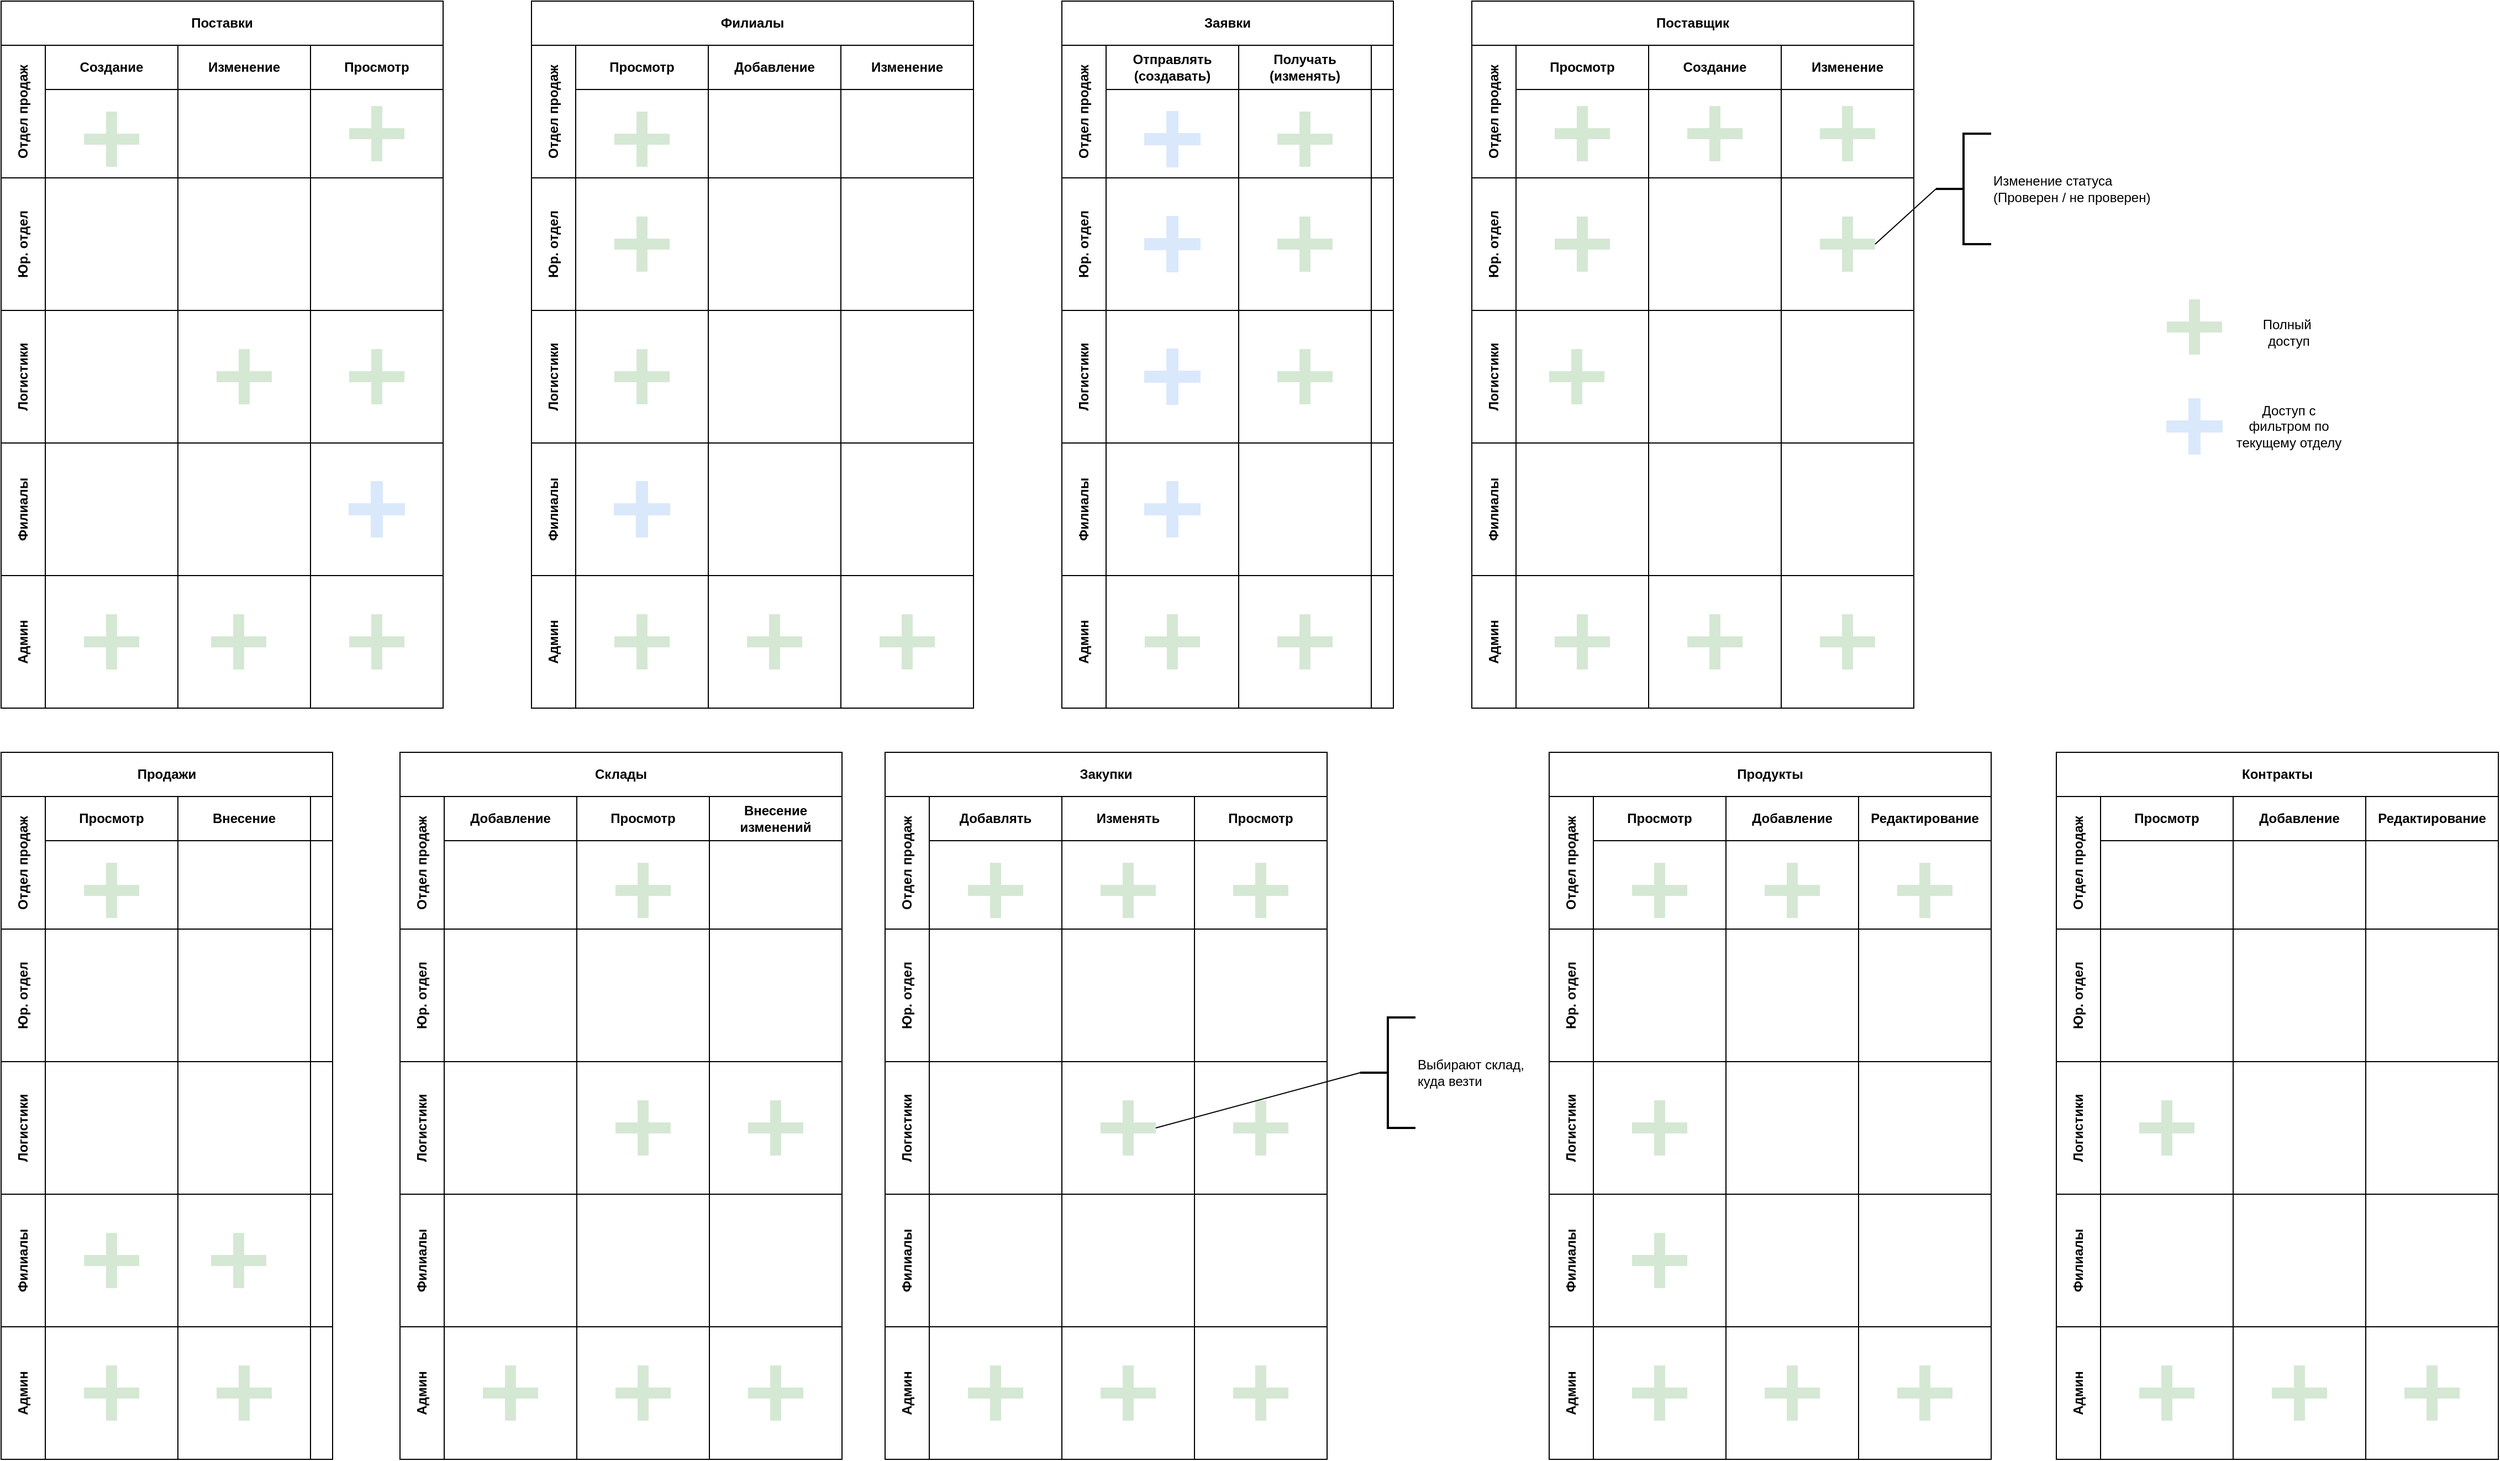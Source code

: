 <mxfile version="13.9.2" type="device"><diagram id="ZCQ24WDFNl6K7SaVS3-w" name="Page-1"><mxGraphModel dx="1008" dy="500" grid="1" gridSize="10" guides="1" tooltips="1" connect="1" arrows="1" fold="1" page="1" pageScale="1" pageWidth="827" pageHeight="1169" math="0" shadow="0"><root><mxCell id="0"/><mxCell id="1" parent="0"/><mxCell id="lk7HDCfUPE5tCOT9uibd-22" value="Поставки" style="shape=table;childLayout=tableLayout;rowLines=0;columnLines=0;startSize=40;html=1;whiteSpace=wrap;collapsible=0;recursiveResize=0;expand=0;pointerEvents=0;fontStyle=1;align=center;" parent="1" vertex="1"><mxGeometry x="680" y="80" width="400" height="640" as="geometry"/></mxCell><mxCell id="lk7HDCfUPE5tCOT9uibd-23" value="Отдел продаж" style="swimlane;horizontal=0;points=[[0,0.5],[1,0.5]];portConstraint=eastwest;startSize=40;html=1;whiteSpace=wrap;collapsible=0;recursiveResize=0;expand=0;pointerEvents=0;fontStyle=1" parent="lk7HDCfUPE5tCOT9uibd-22" vertex="1"><mxGeometry y="40" width="400" height="120" as="geometry"/></mxCell><mxCell id="lk7HDCfUPE5tCOT9uibd-24" value="Создание" style="swimlane;connectable=0;startSize=40;html=1;whiteSpace=wrap;collapsible=0;recursiveResize=0;expand=0;pointerEvents=0;" parent="lk7HDCfUPE5tCOT9uibd-23" vertex="1"><mxGeometry x="40" width="120" height="120" as="geometry"/></mxCell><mxCell id="lk7HDCfUPE5tCOT9uibd-47" value="" style="shape=cross;whiteSpace=wrap;html=1;fillColor=#d5e8d4;strokeColor=none;" parent="lk7HDCfUPE5tCOT9uibd-24" vertex="1"><mxGeometry x="35" y="60" width="50" height="50" as="geometry"/></mxCell><mxCell id="lk7HDCfUPE5tCOT9uibd-25" value="Изменение" style="swimlane;connectable=0;startSize=40;html=1;whiteSpace=wrap;collapsible=0;recursiveResize=0;expand=0;pointerEvents=0;" parent="lk7HDCfUPE5tCOT9uibd-23" vertex="1"><mxGeometry x="160" width="120" height="120" as="geometry"/></mxCell><mxCell id="lk7HDCfUPE5tCOT9uibd-26" value="Просмотр" style="swimlane;connectable=0;startSize=40;html=1;whiteSpace=wrap;collapsible=0;recursiveResize=0;expand=0;pointerEvents=0;" parent="lk7HDCfUPE5tCOT9uibd-23" vertex="1"><mxGeometry x="280" width="120" height="120" as="geometry"/></mxCell><mxCell id="eaauDJA5TMXByLshepfR-1" value="" style="shape=cross;whiteSpace=wrap;html=1;fillColor=#d5e8d4;strokeColor=none;" vertex="1" parent="lk7HDCfUPE5tCOT9uibd-26"><mxGeometry x="35" y="55" width="50" height="50" as="geometry"/></mxCell><mxCell id="lk7HDCfUPE5tCOT9uibd-27" value="Юр. отдел" style="swimlane;horizontal=0;points=[[0,0.5],[1,0.5]];portConstraint=eastwest;startSize=40;html=1;whiteSpace=wrap;collapsible=0;recursiveResize=0;expand=0;pointerEvents=0;" parent="lk7HDCfUPE5tCOT9uibd-22" vertex="1"><mxGeometry y="160" width="400" height="120" as="geometry"/></mxCell><mxCell id="lk7HDCfUPE5tCOT9uibd-28" value="" style="swimlane;connectable=0;startSize=0;html=1;whiteSpace=wrap;collapsible=0;recursiveResize=0;expand=0;pointerEvents=0;" parent="lk7HDCfUPE5tCOT9uibd-27" vertex="1"><mxGeometry x="40" width="120" height="120" as="geometry"/></mxCell><mxCell id="lk7HDCfUPE5tCOT9uibd-29" value="" style="swimlane;connectable=0;startSize=0;html=1;whiteSpace=wrap;collapsible=0;recursiveResize=0;expand=0;pointerEvents=0;" parent="lk7HDCfUPE5tCOT9uibd-27" vertex="1"><mxGeometry x="160" width="120" height="120" as="geometry"/></mxCell><mxCell id="lk7HDCfUPE5tCOT9uibd-30" value="" style="swimlane;connectable=0;startSize=0;html=1;whiteSpace=wrap;collapsible=0;recursiveResize=0;expand=0;pointerEvents=0;" parent="lk7HDCfUPE5tCOT9uibd-27" vertex="1"><mxGeometry x="280" width="120" height="120" as="geometry"/></mxCell><mxCell id="lk7HDCfUPE5tCOT9uibd-31" value="Логистики" style="swimlane;horizontal=0;points=[[0,0.5],[1,0.5]];portConstraint=eastwest;startSize=40;html=1;whiteSpace=wrap;collapsible=0;recursiveResize=0;expand=0;pointerEvents=0;" parent="lk7HDCfUPE5tCOT9uibd-22" vertex="1"><mxGeometry y="280" width="400" height="120" as="geometry"/></mxCell><mxCell id="lk7HDCfUPE5tCOT9uibd-32" value="" style="swimlane;connectable=0;startSize=0;html=1;whiteSpace=wrap;collapsible=0;recursiveResize=0;expand=0;pointerEvents=0;" parent="lk7HDCfUPE5tCOT9uibd-31" vertex="1"><mxGeometry x="40" width="120" height="120" as="geometry"/></mxCell><mxCell id="lk7HDCfUPE5tCOT9uibd-33" value="" style="swimlane;connectable=0;startSize=0;html=1;whiteSpace=wrap;collapsible=0;recursiveResize=0;expand=0;pointerEvents=0;" parent="lk7HDCfUPE5tCOT9uibd-31" vertex="1"><mxGeometry x="160" width="120" height="120" as="geometry"/></mxCell><mxCell id="lk7HDCfUPE5tCOT9uibd-46" value="" style="shape=cross;whiteSpace=wrap;html=1;fillColor=#d5e8d4;strokeColor=none;" parent="lk7HDCfUPE5tCOT9uibd-33" vertex="1"><mxGeometry x="35" y="35" width="50" height="50" as="geometry"/></mxCell><mxCell id="lk7HDCfUPE5tCOT9uibd-34" value="" style="swimlane;connectable=0;startSize=0;html=1;whiteSpace=wrap;collapsible=0;recursiveResize=0;expand=0;pointerEvents=0;" parent="lk7HDCfUPE5tCOT9uibd-31" vertex="1"><mxGeometry x="280" width="120" height="120" as="geometry"/></mxCell><mxCell id="lk7HDCfUPE5tCOT9uibd-48" value="" style="shape=cross;whiteSpace=wrap;html=1;fillColor=#d5e8d4;strokeColor=none;" parent="lk7HDCfUPE5tCOT9uibd-34" vertex="1"><mxGeometry x="35" y="35" width="50" height="50" as="geometry"/></mxCell><mxCell id="lk7HDCfUPE5tCOT9uibd-35" value="Филиалы" style="swimlane;horizontal=0;points=[[0,0.5],[1,0.5]];portConstraint=eastwest;startSize=40;html=1;whiteSpace=wrap;collapsible=0;recursiveResize=0;expand=0;pointerEvents=0;" parent="lk7HDCfUPE5tCOT9uibd-22" vertex="1"><mxGeometry y="400" width="400" height="120" as="geometry"/></mxCell><mxCell id="lk7HDCfUPE5tCOT9uibd-36" value="" style="swimlane;connectable=0;startSize=0;html=1;whiteSpace=wrap;collapsible=0;recursiveResize=0;expand=0;pointerEvents=0;" parent="lk7HDCfUPE5tCOT9uibd-35" vertex="1"><mxGeometry x="40" width="120" height="120" as="geometry"/></mxCell><mxCell id="lk7HDCfUPE5tCOT9uibd-37" value="" style="swimlane;connectable=0;startSize=0;html=1;whiteSpace=wrap;collapsible=0;recursiveResize=0;expand=0;pointerEvents=0;" parent="lk7HDCfUPE5tCOT9uibd-35" vertex="1"><mxGeometry x="160" width="120" height="120" as="geometry"/></mxCell><mxCell id="lk7HDCfUPE5tCOT9uibd-38" value="" style="swimlane;connectable=0;startSize=0;html=1;whiteSpace=wrap;collapsible=0;recursiveResize=0;expand=0;pointerEvents=0;" parent="lk7HDCfUPE5tCOT9uibd-35" vertex="1"><mxGeometry x="280" width="120" height="120" as="geometry"/></mxCell><mxCell id="eaauDJA5TMXByLshepfR-49" value="" style="shape=cross;whiteSpace=wrap;html=1;fillColor=#dae8fc;strokeColor=#DAE8FC;" vertex="1" parent="lk7HDCfUPE5tCOT9uibd-38"><mxGeometry x="35" y="35" width="50" height="50" as="geometry"/></mxCell><mxCell id="lk7HDCfUPE5tCOT9uibd-39" value="Админ" style="swimlane;horizontal=0;points=[[0,0.5],[1,0.5]];portConstraint=eastwest;startSize=40;html=1;whiteSpace=wrap;collapsible=0;recursiveResize=0;expand=0;pointerEvents=0;" parent="lk7HDCfUPE5tCOT9uibd-22" vertex="1"><mxGeometry y="520" width="400" height="120" as="geometry"/></mxCell><mxCell id="lk7HDCfUPE5tCOT9uibd-40" value="" style="swimlane;connectable=0;startSize=0;html=1;whiteSpace=wrap;collapsible=0;recursiveResize=0;expand=0;pointerEvents=0;" parent="lk7HDCfUPE5tCOT9uibd-39" vertex="1"><mxGeometry x="40" width="120" height="120" as="geometry"/></mxCell><mxCell id="lk7HDCfUPE5tCOT9uibd-58" value="" style="shape=cross;whiteSpace=wrap;html=1;fillColor=#d5e8d4;strokeColor=none;" parent="lk7HDCfUPE5tCOT9uibd-40" vertex="1"><mxGeometry x="35" y="35" width="50" height="50" as="geometry"/></mxCell><mxCell id="lk7HDCfUPE5tCOT9uibd-41" value="" style="swimlane;connectable=0;startSize=0;html=1;whiteSpace=wrap;collapsible=0;recursiveResize=0;expand=0;pointerEvents=0;" parent="lk7HDCfUPE5tCOT9uibd-39" vertex="1"><mxGeometry x="160" width="120" height="120" as="geometry"/></mxCell><mxCell id="lk7HDCfUPE5tCOT9uibd-59" value="" style="shape=cross;whiteSpace=wrap;html=1;fillColor=#d5e8d4;strokeColor=none;" parent="lk7HDCfUPE5tCOT9uibd-41" vertex="1"><mxGeometry x="30" y="35" width="50" height="50" as="geometry"/></mxCell><mxCell id="lk7HDCfUPE5tCOT9uibd-42" value="" style="swimlane;connectable=0;startSize=0;html=1;whiteSpace=wrap;collapsible=0;recursiveResize=0;expand=0;pointerEvents=0;" parent="lk7HDCfUPE5tCOT9uibd-39" vertex="1"><mxGeometry x="280" width="120" height="120" as="geometry"/></mxCell><mxCell id="lk7HDCfUPE5tCOT9uibd-60" value="" style="shape=cross;whiteSpace=wrap;html=1;fillColor=#d5e8d4;strokeColor=none;" parent="lk7HDCfUPE5tCOT9uibd-42" vertex="1"><mxGeometry x="35" y="35" width="50" height="50" as="geometry"/></mxCell><mxCell id="lk7HDCfUPE5tCOT9uibd-65" value="Филиалы" style="shape=table;childLayout=tableLayout;rowLines=0;columnLines=0;startSize=40;html=1;whiteSpace=wrap;collapsible=0;recursiveResize=0;expand=0;pointerEvents=0;fontStyle=1;align=center;" parent="1" vertex="1"><mxGeometry x="1160" y="80" width="400" height="640" as="geometry"/></mxCell><mxCell id="lk7HDCfUPE5tCOT9uibd-66" value="Отдел продаж" style="swimlane;horizontal=0;points=[[0,0.5],[1,0.5]];portConstraint=eastwest;startSize=40;html=1;whiteSpace=wrap;collapsible=0;recursiveResize=0;expand=0;pointerEvents=0;fontStyle=1" parent="lk7HDCfUPE5tCOT9uibd-65" vertex="1"><mxGeometry y="40" width="400" height="120" as="geometry"/></mxCell><mxCell id="lk7HDCfUPE5tCOT9uibd-67" value="Просмотр" style="swimlane;connectable=0;startSize=40;html=1;whiteSpace=wrap;collapsible=0;recursiveResize=0;expand=0;pointerEvents=0;" parent="lk7HDCfUPE5tCOT9uibd-66" vertex="1"><mxGeometry x="40" width="120" height="120" as="geometry"/></mxCell><mxCell id="lk7HDCfUPE5tCOT9uibd-91" value="" style="shape=cross;whiteSpace=wrap;html=1;fillColor=#d5e8d4;strokeColor=none;" parent="lk7HDCfUPE5tCOT9uibd-67" vertex="1"><mxGeometry x="35" y="60" width="50" height="50" as="geometry"/></mxCell><mxCell id="lk7HDCfUPE5tCOT9uibd-68" value="Добавление" style="swimlane;connectable=0;startSize=40;html=1;whiteSpace=wrap;collapsible=0;recursiveResize=0;expand=0;pointerEvents=0;" parent="lk7HDCfUPE5tCOT9uibd-66" vertex="1"><mxGeometry x="160" width="120" height="120" as="geometry"/></mxCell><mxCell id="lk7HDCfUPE5tCOT9uibd-69" value="Изменение" style="swimlane;connectable=0;startSize=40;html=1;whiteSpace=wrap;collapsible=0;recursiveResize=0;expand=0;pointerEvents=0;" parent="lk7HDCfUPE5tCOT9uibd-66" vertex="1"><mxGeometry x="280" width="120" height="120" as="geometry"/></mxCell><mxCell id="lk7HDCfUPE5tCOT9uibd-70" value="Юр. отдел" style="swimlane;horizontal=0;points=[[0,0.5],[1,0.5]];portConstraint=eastwest;startSize=40;html=1;whiteSpace=wrap;collapsible=0;recursiveResize=0;expand=0;pointerEvents=0;" parent="lk7HDCfUPE5tCOT9uibd-65" vertex="1"><mxGeometry y="160" width="400" height="120" as="geometry"/></mxCell><mxCell id="lk7HDCfUPE5tCOT9uibd-71" value="" style="swimlane;connectable=0;startSize=0;html=1;whiteSpace=wrap;collapsible=0;recursiveResize=0;expand=0;pointerEvents=0;" parent="lk7HDCfUPE5tCOT9uibd-70" vertex="1"><mxGeometry x="40" width="120" height="120" as="geometry"/></mxCell><mxCell id="lk7HDCfUPE5tCOT9uibd-90" value="" style="shape=cross;whiteSpace=wrap;html=1;fillColor=#d5e8d4;strokeColor=none;" parent="lk7HDCfUPE5tCOT9uibd-71" vertex="1"><mxGeometry x="35" y="35" width="50" height="50" as="geometry"/></mxCell><mxCell id="lk7HDCfUPE5tCOT9uibd-72" value="" style="swimlane;connectable=0;startSize=0;html=1;whiteSpace=wrap;collapsible=0;recursiveResize=0;expand=0;pointerEvents=0;" parent="lk7HDCfUPE5tCOT9uibd-70" vertex="1"><mxGeometry x="160" width="120" height="120" as="geometry"/></mxCell><mxCell id="lk7HDCfUPE5tCOT9uibd-73" value="" style="swimlane;connectable=0;startSize=0;html=1;whiteSpace=wrap;collapsible=0;recursiveResize=0;expand=0;pointerEvents=0;" parent="lk7HDCfUPE5tCOT9uibd-70" vertex="1"><mxGeometry x="280" width="120" height="120" as="geometry"/></mxCell><mxCell id="lk7HDCfUPE5tCOT9uibd-74" value="Логистики" style="swimlane;horizontal=0;points=[[0,0.5],[1,0.5]];portConstraint=eastwest;startSize=40;html=1;whiteSpace=wrap;collapsible=0;recursiveResize=0;expand=0;pointerEvents=0;" parent="lk7HDCfUPE5tCOT9uibd-65" vertex="1"><mxGeometry y="280" width="400" height="120" as="geometry"/></mxCell><mxCell id="lk7HDCfUPE5tCOT9uibd-75" value="" style="swimlane;connectable=0;startSize=0;html=1;whiteSpace=wrap;collapsible=0;recursiveResize=0;expand=0;pointerEvents=0;" parent="lk7HDCfUPE5tCOT9uibd-74" vertex="1"><mxGeometry x="40" width="120" height="120" as="geometry"/></mxCell><mxCell id="lk7HDCfUPE5tCOT9uibd-89" value="" style="shape=cross;whiteSpace=wrap;html=1;fillColor=#d5e8d4;strokeColor=none;" parent="lk7HDCfUPE5tCOT9uibd-75" vertex="1"><mxGeometry x="35" y="35" width="50" height="50" as="geometry"/></mxCell><mxCell id="lk7HDCfUPE5tCOT9uibd-76" value="" style="swimlane;connectable=0;startSize=0;html=1;whiteSpace=wrap;collapsible=0;recursiveResize=0;expand=0;pointerEvents=0;" parent="lk7HDCfUPE5tCOT9uibd-74" vertex="1"><mxGeometry x="160" width="120" height="120" as="geometry"/></mxCell><mxCell id="lk7HDCfUPE5tCOT9uibd-77" value="" style="swimlane;connectable=0;startSize=0;html=1;whiteSpace=wrap;collapsible=0;recursiveResize=0;expand=0;pointerEvents=0;" parent="lk7HDCfUPE5tCOT9uibd-74" vertex="1"><mxGeometry x="280" width="120" height="120" as="geometry"/></mxCell><mxCell id="lk7HDCfUPE5tCOT9uibd-78" value="Филиалы" style="swimlane;horizontal=0;points=[[0,0.5],[1,0.5]];portConstraint=eastwest;startSize=40;html=1;whiteSpace=wrap;collapsible=0;recursiveResize=0;expand=0;pointerEvents=0;" parent="lk7HDCfUPE5tCOT9uibd-65" vertex="1"><mxGeometry y="400" width="400" height="120" as="geometry"/></mxCell><mxCell id="lk7HDCfUPE5tCOT9uibd-79" value="" style="swimlane;connectable=0;startSize=0;html=1;whiteSpace=wrap;collapsible=0;recursiveResize=0;expand=0;pointerEvents=0;" parent="lk7HDCfUPE5tCOT9uibd-78" vertex="1"><mxGeometry x="40" width="120" height="120" as="geometry"/></mxCell><mxCell id="eaauDJA5TMXByLshepfR-48" value="" style="shape=cross;whiteSpace=wrap;html=1;fillColor=#dae8fc;strokeColor=#DAE8FC;" vertex="1" parent="lk7HDCfUPE5tCOT9uibd-79"><mxGeometry x="35" y="35" width="50" height="50" as="geometry"/></mxCell><mxCell id="lk7HDCfUPE5tCOT9uibd-80" value="" style="swimlane;connectable=0;startSize=0;html=1;whiteSpace=wrap;collapsible=0;recursiveResize=0;expand=0;pointerEvents=0;" parent="lk7HDCfUPE5tCOT9uibd-78" vertex="1"><mxGeometry x="160" width="120" height="120" as="geometry"/></mxCell><mxCell id="lk7HDCfUPE5tCOT9uibd-81" value="" style="swimlane;connectable=0;startSize=0;html=1;whiteSpace=wrap;collapsible=0;recursiveResize=0;expand=0;pointerEvents=0;" parent="lk7HDCfUPE5tCOT9uibd-78" vertex="1"><mxGeometry x="280" width="120" height="120" as="geometry"/></mxCell><mxCell id="lk7HDCfUPE5tCOT9uibd-82" value="Админ" style="swimlane;horizontal=0;points=[[0,0.5],[1,0.5]];portConstraint=eastwest;startSize=40;html=1;whiteSpace=wrap;collapsible=0;recursiveResize=0;expand=0;pointerEvents=0;" parent="lk7HDCfUPE5tCOT9uibd-65" vertex="1"><mxGeometry y="520" width="400" height="120" as="geometry"/></mxCell><mxCell id="lk7HDCfUPE5tCOT9uibd-83" value="" style="swimlane;connectable=0;startSize=0;html=1;whiteSpace=wrap;collapsible=0;recursiveResize=0;expand=0;pointerEvents=0;" parent="lk7HDCfUPE5tCOT9uibd-82" vertex="1"><mxGeometry x="40" width="120" height="120" as="geometry"/></mxCell><mxCell id="lk7HDCfUPE5tCOT9uibd-84" value="" style="shape=cross;whiteSpace=wrap;html=1;fillColor=#d5e8d4;strokeColor=none;" parent="lk7HDCfUPE5tCOT9uibd-83" vertex="1"><mxGeometry x="35" y="35" width="50" height="50" as="geometry"/></mxCell><mxCell id="lk7HDCfUPE5tCOT9uibd-85" value="" style="swimlane;connectable=0;startSize=0;html=1;whiteSpace=wrap;collapsible=0;recursiveResize=0;expand=0;pointerEvents=0;" parent="lk7HDCfUPE5tCOT9uibd-82" vertex="1"><mxGeometry x="160" width="120" height="120" as="geometry"/></mxCell><mxCell id="lk7HDCfUPE5tCOT9uibd-86" value="" style="shape=cross;whiteSpace=wrap;html=1;fillColor=#d5e8d4;strokeColor=none;" parent="lk7HDCfUPE5tCOT9uibd-85" vertex="1"><mxGeometry x="35" y="35" width="50" height="50" as="geometry"/></mxCell><mxCell id="lk7HDCfUPE5tCOT9uibd-87" value="" style="swimlane;connectable=0;startSize=0;html=1;whiteSpace=wrap;collapsible=0;recursiveResize=0;expand=0;pointerEvents=0;" parent="lk7HDCfUPE5tCOT9uibd-82" vertex="1"><mxGeometry x="280" width="120" height="120" as="geometry"/></mxCell><mxCell id="lk7HDCfUPE5tCOT9uibd-88" value="" style="shape=cross;whiteSpace=wrap;html=1;fillColor=#d5e8d4;strokeColor=none;" parent="lk7HDCfUPE5tCOT9uibd-87" vertex="1"><mxGeometry x="35" y="35" width="50" height="50" as="geometry"/></mxCell><mxCell id="lk7HDCfUPE5tCOT9uibd-93" value="Заявки" style="shape=table;childLayout=tableLayout;rowLines=0;columnLines=0;startSize=40;html=1;whiteSpace=wrap;collapsible=0;recursiveResize=0;expand=0;pointerEvents=0;fontStyle=1;align=center;" parent="1" vertex="1"><mxGeometry x="1640" y="80" width="300" height="640" as="geometry"/></mxCell><mxCell id="lk7HDCfUPE5tCOT9uibd-94" value="Отдел продаж" style="swimlane;horizontal=0;points=[[0,0.5],[1,0.5]];portConstraint=eastwest;startSize=40;html=1;whiteSpace=wrap;collapsible=0;recursiveResize=0;expand=0;pointerEvents=0;fontStyle=1" parent="lk7HDCfUPE5tCOT9uibd-93" vertex="1"><mxGeometry y="40" width="300" height="120" as="geometry"/></mxCell><mxCell id="lk7HDCfUPE5tCOT9uibd-95" value="Отправлять&lt;br&gt;(создавать)" style="swimlane;connectable=0;startSize=40;html=1;whiteSpace=wrap;collapsible=0;recursiveResize=0;expand=0;pointerEvents=0;" parent="lk7HDCfUPE5tCOT9uibd-94" vertex="1"><mxGeometry x="40" width="120" height="120" as="geometry"/></mxCell><mxCell id="eaauDJA5TMXByLshepfR-43" value="" style="shape=cross;whiteSpace=wrap;html=1;fillColor=#dae8fc;strokeColor=#DAE8FC;" vertex="1" parent="lk7HDCfUPE5tCOT9uibd-95"><mxGeometry x="35" y="60" width="50" height="50" as="geometry"/></mxCell><mxCell id="lk7HDCfUPE5tCOT9uibd-96" value="Получать&lt;br&gt;(изменять)" style="swimlane;connectable=0;startSize=40;html=1;whiteSpace=wrap;collapsible=0;recursiveResize=0;expand=0;pointerEvents=0;" parent="lk7HDCfUPE5tCOT9uibd-94" vertex="1"><mxGeometry x="160" width="120" height="120" as="geometry"/></mxCell><mxCell id="lk7HDCfUPE5tCOT9uibd-121" value="" style="shape=cross;whiteSpace=wrap;html=1;fillColor=#d5e8d4;strokeColor=none;" parent="lk7HDCfUPE5tCOT9uibd-96" vertex="1"><mxGeometry x="35" y="60" width="50" height="50" as="geometry"/></mxCell><mxCell id="lk7HDCfUPE5tCOT9uibd-97" value="" style="swimlane;connectable=0;startSize=40;html=1;whiteSpace=wrap;collapsible=0;recursiveResize=0;expand=0;pointerEvents=0;" parent="lk7HDCfUPE5tCOT9uibd-94" vertex="1"><mxGeometry x="280" width="20" height="120" as="geometry"/></mxCell><mxCell id="lk7HDCfUPE5tCOT9uibd-98" value="Юр. отдел" style="swimlane;horizontal=0;points=[[0,0.5],[1,0.5]];portConstraint=eastwest;startSize=40;html=1;whiteSpace=wrap;collapsible=0;recursiveResize=0;expand=0;pointerEvents=0;" parent="lk7HDCfUPE5tCOT9uibd-93" vertex="1"><mxGeometry y="160" width="300" height="120" as="geometry"/></mxCell><mxCell id="lk7HDCfUPE5tCOT9uibd-99" value="" style="swimlane;connectable=0;startSize=0;html=1;whiteSpace=wrap;collapsible=0;recursiveResize=0;expand=0;pointerEvents=0;" parent="lk7HDCfUPE5tCOT9uibd-98" vertex="1"><mxGeometry x="40" width="120" height="120" as="geometry"/></mxCell><mxCell id="eaauDJA5TMXByLshepfR-44" value="" style="shape=cross;whiteSpace=wrap;html=1;fillColor=#dae8fc;strokeColor=#DAE8FC;" vertex="1" parent="lk7HDCfUPE5tCOT9uibd-99"><mxGeometry x="35" y="35" width="50" height="50" as="geometry"/></mxCell><mxCell id="lk7HDCfUPE5tCOT9uibd-100" value="" style="swimlane;connectable=0;startSize=0;html=1;whiteSpace=wrap;collapsible=0;recursiveResize=0;expand=0;pointerEvents=0;" parent="lk7HDCfUPE5tCOT9uibd-98" vertex="1"><mxGeometry x="160" width="120" height="120" as="geometry"/></mxCell><mxCell id="lk7HDCfUPE5tCOT9uibd-122" value="" style="shape=cross;whiteSpace=wrap;html=1;fillColor=#d5e8d4;strokeColor=none;" parent="lk7HDCfUPE5tCOT9uibd-100" vertex="1"><mxGeometry x="35" y="35" width="50" height="50" as="geometry"/></mxCell><mxCell id="lk7HDCfUPE5tCOT9uibd-101" value="" style="swimlane;connectable=0;startSize=0;html=1;whiteSpace=wrap;collapsible=0;recursiveResize=0;expand=0;pointerEvents=0;" parent="lk7HDCfUPE5tCOT9uibd-98" vertex="1"><mxGeometry x="280" width="20" height="120" as="geometry"/></mxCell><mxCell id="lk7HDCfUPE5tCOT9uibd-102" value="Логистики" style="swimlane;horizontal=0;points=[[0,0.5],[1,0.5]];portConstraint=eastwest;startSize=40;html=1;whiteSpace=wrap;collapsible=0;recursiveResize=0;expand=0;pointerEvents=0;" parent="lk7HDCfUPE5tCOT9uibd-93" vertex="1"><mxGeometry y="280" width="300" height="120" as="geometry"/></mxCell><mxCell id="lk7HDCfUPE5tCOT9uibd-103" value="" style="swimlane;connectable=0;startSize=0;html=1;whiteSpace=wrap;collapsible=0;recursiveResize=0;expand=0;pointerEvents=0;" parent="lk7HDCfUPE5tCOT9uibd-102" vertex="1"><mxGeometry x="40" width="120" height="120" as="geometry"/></mxCell><mxCell id="eaauDJA5TMXByLshepfR-47" value="" style="shape=cross;whiteSpace=wrap;html=1;fillColor=#dae8fc;strokeColor=#DAE8FC;" vertex="1" parent="lk7HDCfUPE5tCOT9uibd-103"><mxGeometry x="35" y="35" width="50" height="50" as="geometry"/></mxCell><mxCell id="lk7HDCfUPE5tCOT9uibd-104" value="" style="swimlane;connectable=0;startSize=0;html=1;whiteSpace=wrap;collapsible=0;recursiveResize=0;expand=0;pointerEvents=0;" parent="lk7HDCfUPE5tCOT9uibd-102" vertex="1"><mxGeometry x="160" width="120" height="120" as="geometry"/></mxCell><mxCell id="lk7HDCfUPE5tCOT9uibd-123" value="" style="shape=cross;whiteSpace=wrap;html=1;fillColor=#d5e8d4;strokeColor=none;" parent="lk7HDCfUPE5tCOT9uibd-104" vertex="1"><mxGeometry x="35" y="35" width="50" height="50" as="geometry"/></mxCell><mxCell id="lk7HDCfUPE5tCOT9uibd-105" value="" style="swimlane;connectable=0;startSize=0;html=1;whiteSpace=wrap;collapsible=0;recursiveResize=0;expand=0;pointerEvents=0;" parent="lk7HDCfUPE5tCOT9uibd-102" vertex="1"><mxGeometry x="280" width="20" height="120" as="geometry"/></mxCell><mxCell id="lk7HDCfUPE5tCOT9uibd-106" value="Филиалы" style="swimlane;horizontal=0;points=[[0,0.5],[1,0.5]];portConstraint=eastwest;startSize=40;html=1;whiteSpace=wrap;collapsible=0;recursiveResize=0;expand=0;pointerEvents=0;" parent="lk7HDCfUPE5tCOT9uibd-93" vertex="1"><mxGeometry y="400" width="300" height="120" as="geometry"/></mxCell><mxCell id="lk7HDCfUPE5tCOT9uibd-107" value="" style="swimlane;connectable=0;startSize=0;html=1;whiteSpace=wrap;collapsible=0;recursiveResize=0;expand=0;pointerEvents=0;" parent="lk7HDCfUPE5tCOT9uibd-106" vertex="1"><mxGeometry x="40" width="120" height="120" as="geometry"/></mxCell><mxCell id="eaauDJA5TMXByLshepfR-46" value="" style="shape=cross;whiteSpace=wrap;html=1;fillColor=#dae8fc;strokeColor=#DAE8FC;" vertex="1" parent="lk7HDCfUPE5tCOT9uibd-107"><mxGeometry x="35" y="35" width="50" height="50" as="geometry"/></mxCell><mxCell id="lk7HDCfUPE5tCOT9uibd-108" value="" style="swimlane;connectable=0;startSize=0;html=1;whiteSpace=wrap;collapsible=0;recursiveResize=0;expand=0;pointerEvents=0;" parent="lk7HDCfUPE5tCOT9uibd-106" vertex="1"><mxGeometry x="160" width="120" height="120" as="geometry"/></mxCell><mxCell id="lk7HDCfUPE5tCOT9uibd-109" value="" style="swimlane;connectable=0;startSize=0;html=1;whiteSpace=wrap;collapsible=0;recursiveResize=0;expand=0;pointerEvents=0;" parent="lk7HDCfUPE5tCOT9uibd-106" vertex="1"><mxGeometry x="280" width="20" height="120" as="geometry"/></mxCell><mxCell id="lk7HDCfUPE5tCOT9uibd-110" value="Админ" style="swimlane;horizontal=0;points=[[0,0.5],[1,0.5]];portConstraint=eastwest;startSize=40;html=1;whiteSpace=wrap;collapsible=0;recursiveResize=0;expand=0;pointerEvents=0;" parent="lk7HDCfUPE5tCOT9uibd-93" vertex="1"><mxGeometry y="520" width="300" height="120" as="geometry"/></mxCell><mxCell id="lk7HDCfUPE5tCOT9uibd-111" value="" style="swimlane;connectable=0;startSize=0;html=1;whiteSpace=wrap;collapsible=0;recursiveResize=0;expand=0;pointerEvents=0;" parent="lk7HDCfUPE5tCOT9uibd-110" vertex="1"><mxGeometry x="40" width="120" height="120" as="geometry"/></mxCell><mxCell id="lk7HDCfUPE5tCOT9uibd-112" value="" style="shape=cross;whiteSpace=wrap;html=1;fillColor=#d5e8d4;strokeColor=none;" parent="lk7HDCfUPE5tCOT9uibd-111" vertex="1"><mxGeometry x="35" y="35" width="50" height="50" as="geometry"/></mxCell><mxCell id="lk7HDCfUPE5tCOT9uibd-113" value="" style="swimlane;connectable=0;startSize=0;html=1;whiteSpace=wrap;collapsible=0;recursiveResize=0;expand=0;pointerEvents=0;" parent="lk7HDCfUPE5tCOT9uibd-110" vertex="1"><mxGeometry x="160" width="120" height="120" as="geometry"/></mxCell><mxCell id="lk7HDCfUPE5tCOT9uibd-114" value="" style="shape=cross;whiteSpace=wrap;html=1;fillColor=#d5e8d4;strokeColor=none;" parent="lk7HDCfUPE5tCOT9uibd-113" vertex="1"><mxGeometry x="35" y="35" width="50" height="50" as="geometry"/></mxCell><mxCell id="lk7HDCfUPE5tCOT9uibd-115" value="" style="swimlane;connectable=0;startSize=0;html=1;whiteSpace=wrap;collapsible=0;recursiveResize=0;expand=0;pointerEvents=0;" parent="lk7HDCfUPE5tCOT9uibd-110" vertex="1"><mxGeometry x="280" width="20" height="120" as="geometry"/></mxCell><mxCell id="lk7HDCfUPE5tCOT9uibd-124" value="Поставщик" style="shape=table;childLayout=tableLayout;rowLines=0;columnLines=0;startSize=40;html=1;whiteSpace=wrap;collapsible=0;recursiveResize=0;expand=0;pointerEvents=0;fontStyle=1;align=center;" parent="1" vertex="1"><mxGeometry x="2011" y="80" width="400" height="640" as="geometry"/></mxCell><mxCell id="lk7HDCfUPE5tCOT9uibd-125" value="Отдел продаж" style="swimlane;horizontal=0;points=[[0,0.5],[1,0.5]];portConstraint=eastwest;startSize=40;html=1;whiteSpace=wrap;collapsible=0;recursiveResize=0;expand=0;pointerEvents=0;fontStyle=1" parent="lk7HDCfUPE5tCOT9uibd-124" vertex="1"><mxGeometry y="40" width="400" height="120" as="geometry"/></mxCell><mxCell id="lk7HDCfUPE5tCOT9uibd-126" value="Просмотр" style="swimlane;connectable=0;startSize=40;html=1;whiteSpace=wrap;collapsible=0;recursiveResize=0;expand=0;pointerEvents=0;" parent="lk7HDCfUPE5tCOT9uibd-125" vertex="1"><mxGeometry x="40" width="120" height="120" as="geometry"/></mxCell><mxCell id="lk7HDCfUPE5tCOT9uibd-149" value="" style="shape=cross;whiteSpace=wrap;html=1;fillColor=#d5e8d4;strokeColor=none;" parent="lk7HDCfUPE5tCOT9uibd-126" vertex="1"><mxGeometry x="35" y="55" width="50" height="50" as="geometry"/></mxCell><mxCell id="lk7HDCfUPE5tCOT9uibd-127" value="Создание" style="swimlane;connectable=0;startSize=40;html=1;whiteSpace=wrap;collapsible=0;recursiveResize=0;expand=0;pointerEvents=0;" parent="lk7HDCfUPE5tCOT9uibd-125" vertex="1"><mxGeometry x="160" width="120" height="120" as="geometry"/></mxCell><mxCell id="lk7HDCfUPE5tCOT9uibd-151" value="" style="shape=cross;whiteSpace=wrap;html=1;fillColor=#d5e8d4;strokeColor=none;" parent="lk7HDCfUPE5tCOT9uibd-127" vertex="1"><mxGeometry x="35" y="55" width="50" height="50" as="geometry"/></mxCell><mxCell id="lk7HDCfUPE5tCOT9uibd-128" value="Изменение" style="swimlane;connectable=0;startSize=40;html=1;whiteSpace=wrap;collapsible=0;recursiveResize=0;expand=0;pointerEvents=0;" parent="lk7HDCfUPE5tCOT9uibd-125" vertex="1"><mxGeometry x="280" width="120" height="120" as="geometry"/></mxCell><mxCell id="lk7HDCfUPE5tCOT9uibd-152" value="" style="shape=cross;whiteSpace=wrap;html=1;fillColor=#d5e8d4;strokeColor=none;" parent="lk7HDCfUPE5tCOT9uibd-128" vertex="1"><mxGeometry x="35" y="55" width="50" height="50" as="geometry"/></mxCell><mxCell id="lk7HDCfUPE5tCOT9uibd-129" value="Юр. отдел" style="swimlane;horizontal=0;points=[[0,0.5],[1,0.5]];portConstraint=eastwest;startSize=40;html=1;whiteSpace=wrap;collapsible=0;recursiveResize=0;expand=0;pointerEvents=0;" parent="lk7HDCfUPE5tCOT9uibd-124" vertex="1"><mxGeometry y="160" width="400" height="120" as="geometry"/></mxCell><mxCell id="lk7HDCfUPE5tCOT9uibd-130" value="" style="swimlane;connectable=0;startSize=0;html=1;whiteSpace=wrap;collapsible=0;recursiveResize=0;expand=0;pointerEvents=0;" parent="lk7HDCfUPE5tCOT9uibd-129" vertex="1"><mxGeometry x="40" width="120" height="120" as="geometry"/></mxCell><mxCell id="lk7HDCfUPE5tCOT9uibd-148" value="" style="shape=cross;whiteSpace=wrap;html=1;fillColor=#d5e8d4;strokeColor=none;" parent="lk7HDCfUPE5tCOT9uibd-130" vertex="1"><mxGeometry x="35" y="35" width="50" height="50" as="geometry"/></mxCell><mxCell id="lk7HDCfUPE5tCOT9uibd-131" value="" style="swimlane;connectable=0;startSize=0;html=1;whiteSpace=wrap;collapsible=0;recursiveResize=0;expand=0;pointerEvents=0;" parent="lk7HDCfUPE5tCOT9uibd-129" vertex="1"><mxGeometry x="160" width="120" height="120" as="geometry"/></mxCell><mxCell id="lk7HDCfUPE5tCOT9uibd-132" value="" style="swimlane;connectable=0;startSize=0;html=1;whiteSpace=wrap;collapsible=0;recursiveResize=0;expand=0;pointerEvents=0;" parent="lk7HDCfUPE5tCOT9uibd-129" vertex="1"><mxGeometry x="280" width="120" height="120" as="geometry"/></mxCell><mxCell id="lk7HDCfUPE5tCOT9uibd-153" value="" style="shape=cross;whiteSpace=wrap;html=1;fillColor=#d5e8d4;strokeColor=none;" parent="lk7HDCfUPE5tCOT9uibd-132" vertex="1"><mxGeometry x="35" y="35" width="50" height="50" as="geometry"/></mxCell><mxCell id="lk7HDCfUPE5tCOT9uibd-133" value="Логистики" style="swimlane;horizontal=0;points=[[0,0.5],[1,0.5]];portConstraint=eastwest;startSize=40;html=1;whiteSpace=wrap;collapsible=0;recursiveResize=0;expand=0;pointerEvents=0;" parent="lk7HDCfUPE5tCOT9uibd-124" vertex="1"><mxGeometry y="280" width="400" height="120" as="geometry"/></mxCell><mxCell id="lk7HDCfUPE5tCOT9uibd-134" value="" style="swimlane;connectable=0;startSize=0;html=1;whiteSpace=wrap;collapsible=0;recursiveResize=0;expand=0;pointerEvents=0;" parent="lk7HDCfUPE5tCOT9uibd-133" vertex="1"><mxGeometry x="40" width="120" height="120" as="geometry"/></mxCell><mxCell id="lk7HDCfUPE5tCOT9uibd-150" value="" style="shape=cross;whiteSpace=wrap;html=1;fillColor=#d5e8d4;strokeColor=none;" parent="lk7HDCfUPE5tCOT9uibd-134" vertex="1"><mxGeometry x="30" y="35" width="50" height="50" as="geometry"/></mxCell><mxCell id="lk7HDCfUPE5tCOT9uibd-135" value="" style="swimlane;connectable=0;startSize=0;html=1;whiteSpace=wrap;collapsible=0;recursiveResize=0;expand=0;pointerEvents=0;" parent="lk7HDCfUPE5tCOT9uibd-133" vertex="1"><mxGeometry x="160" width="120" height="120" as="geometry"/></mxCell><mxCell id="lk7HDCfUPE5tCOT9uibd-136" value="" style="swimlane;connectable=0;startSize=0;html=1;whiteSpace=wrap;collapsible=0;recursiveResize=0;expand=0;pointerEvents=0;" parent="lk7HDCfUPE5tCOT9uibd-133" vertex="1"><mxGeometry x="280" width="120" height="120" as="geometry"/></mxCell><mxCell id="lk7HDCfUPE5tCOT9uibd-137" value="Филиалы" style="swimlane;horizontal=0;points=[[0,0.5],[1,0.5]];portConstraint=eastwest;startSize=40;html=1;whiteSpace=wrap;collapsible=0;recursiveResize=0;expand=0;pointerEvents=0;" parent="lk7HDCfUPE5tCOT9uibd-124" vertex="1"><mxGeometry y="400" width="400" height="120" as="geometry"/></mxCell><mxCell id="lk7HDCfUPE5tCOT9uibd-138" value="" style="swimlane;connectable=0;startSize=0;html=1;whiteSpace=wrap;collapsible=0;recursiveResize=0;expand=0;pointerEvents=0;" parent="lk7HDCfUPE5tCOT9uibd-137" vertex="1"><mxGeometry x="40" width="120" height="120" as="geometry"/></mxCell><mxCell id="lk7HDCfUPE5tCOT9uibd-139" value="" style="swimlane;connectable=0;startSize=0;html=1;whiteSpace=wrap;collapsible=0;recursiveResize=0;expand=0;pointerEvents=0;" parent="lk7HDCfUPE5tCOT9uibd-137" vertex="1"><mxGeometry x="160" width="120" height="120" as="geometry"/></mxCell><mxCell id="lk7HDCfUPE5tCOT9uibd-140" value="" style="swimlane;connectable=0;startSize=0;html=1;whiteSpace=wrap;collapsible=0;recursiveResize=0;expand=0;pointerEvents=0;" parent="lk7HDCfUPE5tCOT9uibd-137" vertex="1"><mxGeometry x="280" width="120" height="120" as="geometry"/></mxCell><mxCell id="lk7HDCfUPE5tCOT9uibd-141" value="Админ" style="swimlane;horizontal=0;points=[[0,0.5],[1,0.5]];portConstraint=eastwest;startSize=40;html=1;whiteSpace=wrap;collapsible=0;recursiveResize=0;expand=0;pointerEvents=0;" parent="lk7HDCfUPE5tCOT9uibd-124" vertex="1"><mxGeometry y="520" width="400" height="120" as="geometry"/></mxCell><mxCell id="lk7HDCfUPE5tCOT9uibd-142" value="" style="swimlane;connectable=0;startSize=0;html=1;whiteSpace=wrap;collapsible=0;recursiveResize=0;expand=0;pointerEvents=0;" parent="lk7HDCfUPE5tCOT9uibd-141" vertex="1"><mxGeometry x="40" width="120" height="120" as="geometry"/></mxCell><mxCell id="lk7HDCfUPE5tCOT9uibd-143" value="" style="shape=cross;whiteSpace=wrap;html=1;fillColor=#d5e8d4;strokeColor=none;" parent="lk7HDCfUPE5tCOT9uibd-142" vertex="1"><mxGeometry x="35" y="35" width="50" height="50" as="geometry"/></mxCell><mxCell id="lk7HDCfUPE5tCOT9uibd-144" value="" style="swimlane;connectable=0;startSize=0;html=1;whiteSpace=wrap;collapsible=0;recursiveResize=0;expand=0;pointerEvents=0;" parent="lk7HDCfUPE5tCOT9uibd-141" vertex="1"><mxGeometry x="160" width="120" height="120" as="geometry"/></mxCell><mxCell id="lk7HDCfUPE5tCOT9uibd-145" value="" style="shape=cross;whiteSpace=wrap;html=1;fillColor=#d5e8d4;strokeColor=none;" parent="lk7HDCfUPE5tCOT9uibd-144" vertex="1"><mxGeometry x="35" y="35" width="50" height="50" as="geometry"/></mxCell><mxCell id="lk7HDCfUPE5tCOT9uibd-146" value="" style="swimlane;connectable=0;startSize=0;html=1;whiteSpace=wrap;collapsible=0;recursiveResize=0;expand=0;pointerEvents=0;" parent="lk7HDCfUPE5tCOT9uibd-141" vertex="1"><mxGeometry x="280" width="120" height="120" as="geometry"/></mxCell><mxCell id="lk7HDCfUPE5tCOT9uibd-147" value="" style="shape=cross;whiteSpace=wrap;html=1;fillColor=#d5e8d4;strokeColor=none;" parent="lk7HDCfUPE5tCOT9uibd-146" vertex="1"><mxGeometry x="35" y="35" width="50" height="50" as="geometry"/></mxCell><mxCell id="lk7HDCfUPE5tCOT9uibd-155" style="edgeStyle=none;rounded=0;orthogonalLoop=1;jettySize=auto;html=1;exitX=0;exitY=0.5;exitDx=0;exitDy=0;exitPerimeter=0;entryX=1;entryY=0.5;entryDx=0;entryDy=0;entryPerimeter=0;endArrow=none;endFill=0;" parent="1" source="lk7HDCfUPE5tCOT9uibd-154" target="lk7HDCfUPE5tCOT9uibd-153" edge="1"><mxGeometry relative="1" as="geometry"/></mxCell><mxCell id="lk7HDCfUPE5tCOT9uibd-154" value="Изменение статуса&lt;br&gt;(Проверен / не проверен)" style="strokeWidth=2;html=1;shape=mxgraph.flowchart.annotation_2;align=left;labelPosition=right;pointerEvents=1;" parent="1" vertex="1"><mxGeometry x="2431" y="200" width="50" height="100" as="geometry"/></mxCell><mxCell id="lk7HDCfUPE5tCOT9uibd-156" value="Продажи" style="shape=table;childLayout=tableLayout;rowLines=0;columnLines=0;startSize=40;html=1;whiteSpace=wrap;collapsible=0;recursiveResize=0;expand=0;pointerEvents=0;fontStyle=1;align=center;" parent="1" vertex="1"><mxGeometry x="680" y="760" width="300" height="640" as="geometry"/></mxCell><mxCell id="lk7HDCfUPE5tCOT9uibd-157" value="Отдел продаж" style="swimlane;horizontal=0;points=[[0,0.5],[1,0.5]];portConstraint=eastwest;startSize=40;html=1;whiteSpace=wrap;collapsible=0;recursiveResize=0;expand=0;pointerEvents=0;fontStyle=1" parent="lk7HDCfUPE5tCOT9uibd-156" vertex="1"><mxGeometry y="40" width="300" height="120" as="geometry"/></mxCell><mxCell id="lk7HDCfUPE5tCOT9uibd-158" value="Просмотр" style="swimlane;connectable=0;startSize=40;html=1;whiteSpace=wrap;collapsible=0;recursiveResize=0;expand=0;pointerEvents=0;" parent="lk7HDCfUPE5tCOT9uibd-157" vertex="1"><mxGeometry x="40" width="120" height="120" as="geometry"/></mxCell><mxCell id="lk7HDCfUPE5tCOT9uibd-180" value="" style="shape=cross;whiteSpace=wrap;html=1;fillColor=#d5e8d4;strokeColor=none;" parent="lk7HDCfUPE5tCOT9uibd-158" vertex="1"><mxGeometry x="35" y="60" width="50" height="50" as="geometry"/></mxCell><mxCell id="lk7HDCfUPE5tCOT9uibd-159" value="Внесение" style="swimlane;connectable=0;startSize=40;html=1;whiteSpace=wrap;collapsible=0;recursiveResize=0;expand=0;pointerEvents=0;" parent="lk7HDCfUPE5tCOT9uibd-157" vertex="1"><mxGeometry x="160" width="120" height="120" as="geometry"/></mxCell><mxCell id="lk7HDCfUPE5tCOT9uibd-160" value="" style="swimlane;connectable=0;startSize=40;html=1;whiteSpace=wrap;collapsible=0;recursiveResize=0;expand=0;pointerEvents=0;" parent="lk7HDCfUPE5tCOT9uibd-157" vertex="1"><mxGeometry x="280" width="20" height="120" as="geometry"/></mxCell><mxCell id="lk7HDCfUPE5tCOT9uibd-161" value="Юр. отдел" style="swimlane;horizontal=0;points=[[0,0.5],[1,0.5]];portConstraint=eastwest;startSize=40;html=1;whiteSpace=wrap;collapsible=0;recursiveResize=0;expand=0;pointerEvents=0;" parent="lk7HDCfUPE5tCOT9uibd-156" vertex="1"><mxGeometry y="160" width="300" height="120" as="geometry"/></mxCell><mxCell id="lk7HDCfUPE5tCOT9uibd-162" value="" style="swimlane;connectable=0;startSize=0;html=1;whiteSpace=wrap;collapsible=0;recursiveResize=0;expand=0;pointerEvents=0;" parent="lk7HDCfUPE5tCOT9uibd-161" vertex="1"><mxGeometry x="40" width="120" height="120" as="geometry"/></mxCell><mxCell id="lk7HDCfUPE5tCOT9uibd-163" value="" style="swimlane;connectable=0;startSize=0;html=1;whiteSpace=wrap;collapsible=0;recursiveResize=0;expand=0;pointerEvents=0;" parent="lk7HDCfUPE5tCOT9uibd-161" vertex="1"><mxGeometry x="160" width="120" height="120" as="geometry"/></mxCell><mxCell id="lk7HDCfUPE5tCOT9uibd-164" value="" style="swimlane;connectable=0;startSize=0;html=1;whiteSpace=wrap;collapsible=0;recursiveResize=0;expand=0;pointerEvents=0;" parent="lk7HDCfUPE5tCOT9uibd-161" vertex="1"><mxGeometry x="280" width="20" height="120" as="geometry"/></mxCell><mxCell id="lk7HDCfUPE5tCOT9uibd-165" value="Логистики" style="swimlane;horizontal=0;points=[[0,0.5],[1,0.5]];portConstraint=eastwest;startSize=40;html=1;whiteSpace=wrap;collapsible=0;recursiveResize=0;expand=0;pointerEvents=0;" parent="lk7HDCfUPE5tCOT9uibd-156" vertex="1"><mxGeometry y="280" width="300" height="120" as="geometry"/></mxCell><mxCell id="lk7HDCfUPE5tCOT9uibd-166" value="" style="swimlane;connectable=0;startSize=0;html=1;whiteSpace=wrap;collapsible=0;recursiveResize=0;expand=0;pointerEvents=0;" parent="lk7HDCfUPE5tCOT9uibd-165" vertex="1"><mxGeometry x="40" width="120" height="120" as="geometry"/></mxCell><mxCell id="lk7HDCfUPE5tCOT9uibd-167" value="" style="swimlane;connectable=0;startSize=0;html=1;whiteSpace=wrap;collapsible=0;recursiveResize=0;expand=0;pointerEvents=0;" parent="lk7HDCfUPE5tCOT9uibd-165" vertex="1"><mxGeometry x="160" width="120" height="120" as="geometry"/></mxCell><mxCell id="lk7HDCfUPE5tCOT9uibd-168" value="" style="swimlane;connectable=0;startSize=0;html=1;whiteSpace=wrap;collapsible=0;recursiveResize=0;expand=0;pointerEvents=0;" parent="lk7HDCfUPE5tCOT9uibd-165" vertex="1"><mxGeometry x="280" width="20" height="120" as="geometry"/></mxCell><mxCell id="lk7HDCfUPE5tCOT9uibd-169" value="Филиалы" style="swimlane;horizontal=0;points=[[0,0.5],[1,0.5]];portConstraint=eastwest;startSize=40;html=1;whiteSpace=wrap;collapsible=0;recursiveResize=0;expand=0;pointerEvents=0;" parent="lk7HDCfUPE5tCOT9uibd-156" vertex="1"><mxGeometry y="400" width="300" height="120" as="geometry"/></mxCell><mxCell id="lk7HDCfUPE5tCOT9uibd-170" value="" style="swimlane;connectable=0;startSize=0;html=1;whiteSpace=wrap;collapsible=0;recursiveResize=0;expand=0;pointerEvents=0;" parent="lk7HDCfUPE5tCOT9uibd-169" vertex="1"><mxGeometry x="40" width="120" height="120" as="geometry"/></mxCell><mxCell id="eaauDJA5TMXByLshepfR-7" value="" style="shape=cross;whiteSpace=wrap;html=1;fillColor=#d5e8d4;strokeColor=none;" vertex="1" parent="lk7HDCfUPE5tCOT9uibd-170"><mxGeometry x="35" y="35" width="50" height="50" as="geometry"/></mxCell><mxCell id="lk7HDCfUPE5tCOT9uibd-171" value="" style="swimlane;connectable=0;startSize=0;html=1;whiteSpace=wrap;collapsible=0;recursiveResize=0;expand=0;pointerEvents=0;" parent="lk7HDCfUPE5tCOT9uibd-169" vertex="1"><mxGeometry x="160" width="120" height="120" as="geometry"/></mxCell><mxCell id="lk7HDCfUPE5tCOT9uibd-181" value="" style="shape=cross;whiteSpace=wrap;html=1;fillColor=#d5e8d4;strokeColor=none;" parent="lk7HDCfUPE5tCOT9uibd-171" vertex="1"><mxGeometry x="30" y="35" width="50" height="50" as="geometry"/></mxCell><mxCell id="lk7HDCfUPE5tCOT9uibd-172" value="" style="swimlane;connectable=0;startSize=0;html=1;whiteSpace=wrap;collapsible=0;recursiveResize=0;expand=0;pointerEvents=0;" parent="lk7HDCfUPE5tCOT9uibd-169" vertex="1"><mxGeometry x="280" width="20" height="120" as="geometry"/></mxCell><mxCell id="lk7HDCfUPE5tCOT9uibd-173" value="Админ" style="swimlane;horizontal=0;points=[[0,0.5],[1,0.5]];portConstraint=eastwest;startSize=40;html=1;whiteSpace=wrap;collapsible=0;recursiveResize=0;expand=0;pointerEvents=0;" parent="lk7HDCfUPE5tCOT9uibd-156" vertex="1"><mxGeometry y="520" width="300" height="120" as="geometry"/></mxCell><mxCell id="lk7HDCfUPE5tCOT9uibd-174" value="" style="swimlane;connectable=0;startSize=0;html=1;whiteSpace=wrap;collapsible=0;recursiveResize=0;expand=0;pointerEvents=0;" parent="lk7HDCfUPE5tCOT9uibd-173" vertex="1"><mxGeometry x="40" width="120" height="120" as="geometry"/></mxCell><mxCell id="lk7HDCfUPE5tCOT9uibd-175" value="" style="shape=cross;whiteSpace=wrap;html=1;fillColor=#d5e8d4;strokeColor=none;" parent="lk7HDCfUPE5tCOT9uibd-174" vertex="1"><mxGeometry x="35" y="35" width="50" height="50" as="geometry"/></mxCell><mxCell id="lk7HDCfUPE5tCOT9uibd-176" value="" style="swimlane;connectable=0;startSize=0;html=1;whiteSpace=wrap;collapsible=0;recursiveResize=0;expand=0;pointerEvents=0;" parent="lk7HDCfUPE5tCOT9uibd-173" vertex="1"><mxGeometry x="160" width="120" height="120" as="geometry"/></mxCell><mxCell id="lk7HDCfUPE5tCOT9uibd-177" value="" style="shape=cross;whiteSpace=wrap;html=1;fillColor=#d5e8d4;strokeColor=none;" parent="lk7HDCfUPE5tCOT9uibd-176" vertex="1"><mxGeometry x="35" y="35" width="50" height="50" as="geometry"/></mxCell><mxCell id="lk7HDCfUPE5tCOT9uibd-178" value="" style="swimlane;connectable=0;startSize=0;html=1;whiteSpace=wrap;collapsible=0;recursiveResize=0;expand=0;pointerEvents=0;" parent="lk7HDCfUPE5tCOT9uibd-173" vertex="1"><mxGeometry x="280" width="20" height="120" as="geometry"/></mxCell><mxCell id="lk7HDCfUPE5tCOT9uibd-182" value="Склады" style="shape=table;childLayout=tableLayout;rowLines=0;columnLines=0;startSize=40;html=1;whiteSpace=wrap;collapsible=0;recursiveResize=0;expand=0;pointerEvents=0;fontStyle=1;align=center;" parent="1" vertex="1"><mxGeometry x="1041" y="760" width="400" height="640" as="geometry"/></mxCell><mxCell id="lk7HDCfUPE5tCOT9uibd-183" value="Отдел продаж" style="swimlane;horizontal=0;points=[[0,0.5],[1,0.5]];portConstraint=eastwest;startSize=40;html=1;whiteSpace=wrap;collapsible=0;recursiveResize=0;expand=0;pointerEvents=0;fontStyle=1" parent="lk7HDCfUPE5tCOT9uibd-182" vertex="1"><mxGeometry y="40" width="400" height="120" as="geometry"/></mxCell><mxCell id="lk7HDCfUPE5tCOT9uibd-184" value="Добавление" style="swimlane;connectable=0;startSize=40;html=1;whiteSpace=wrap;collapsible=0;recursiveResize=0;expand=0;pointerEvents=0;" parent="lk7HDCfUPE5tCOT9uibd-183" vertex="1"><mxGeometry x="40" width="120" height="120" as="geometry"/></mxCell><mxCell id="lk7HDCfUPE5tCOT9uibd-185" value="Просмотр" style="swimlane;connectable=0;startSize=40;html=1;whiteSpace=wrap;collapsible=0;recursiveResize=0;expand=0;pointerEvents=0;" parent="lk7HDCfUPE5tCOT9uibd-183" vertex="1"><mxGeometry x="160" width="120" height="120" as="geometry"/></mxCell><mxCell id="lk7HDCfUPE5tCOT9uibd-206" value="" style="shape=cross;whiteSpace=wrap;html=1;fillColor=#d5e8d4;strokeColor=none;" parent="lk7HDCfUPE5tCOT9uibd-185" vertex="1"><mxGeometry x="35" y="60" width="50" height="50" as="geometry"/></mxCell><mxCell id="lk7HDCfUPE5tCOT9uibd-186" value="Внесение изменений" style="swimlane;connectable=0;startSize=40;html=1;whiteSpace=wrap;collapsible=0;recursiveResize=0;expand=0;pointerEvents=0;" parent="lk7HDCfUPE5tCOT9uibd-183" vertex="1"><mxGeometry x="280" width="120" height="120" as="geometry"/></mxCell><mxCell id="lk7HDCfUPE5tCOT9uibd-187" value="Юр. отдел" style="swimlane;horizontal=0;points=[[0,0.5],[1,0.5]];portConstraint=eastwest;startSize=40;html=1;whiteSpace=wrap;collapsible=0;recursiveResize=0;expand=0;pointerEvents=0;" parent="lk7HDCfUPE5tCOT9uibd-182" vertex="1"><mxGeometry y="160" width="400" height="120" as="geometry"/></mxCell><mxCell id="lk7HDCfUPE5tCOT9uibd-188" value="" style="swimlane;connectable=0;startSize=0;html=1;whiteSpace=wrap;collapsible=0;recursiveResize=0;expand=0;pointerEvents=0;" parent="lk7HDCfUPE5tCOT9uibd-187" vertex="1"><mxGeometry x="40" width="120" height="120" as="geometry"/></mxCell><mxCell id="lk7HDCfUPE5tCOT9uibd-189" value="" style="swimlane;connectable=0;startSize=0;html=1;whiteSpace=wrap;collapsible=0;recursiveResize=0;expand=0;pointerEvents=0;" parent="lk7HDCfUPE5tCOT9uibd-187" vertex="1"><mxGeometry x="160" width="120" height="120" as="geometry"/></mxCell><mxCell id="lk7HDCfUPE5tCOT9uibd-190" value="" style="swimlane;connectable=0;startSize=0;html=1;whiteSpace=wrap;collapsible=0;recursiveResize=0;expand=0;pointerEvents=0;" parent="lk7HDCfUPE5tCOT9uibd-187" vertex="1"><mxGeometry x="280" width="120" height="120" as="geometry"/></mxCell><mxCell id="lk7HDCfUPE5tCOT9uibd-191" value="Логистики" style="swimlane;horizontal=0;points=[[0,0.5],[1,0.5]];portConstraint=eastwest;startSize=40;html=1;whiteSpace=wrap;collapsible=0;recursiveResize=0;expand=0;pointerEvents=0;" parent="lk7HDCfUPE5tCOT9uibd-182" vertex="1"><mxGeometry y="280" width="400" height="120" as="geometry"/></mxCell><mxCell id="lk7HDCfUPE5tCOT9uibd-192" value="" style="swimlane;connectable=0;startSize=0;html=1;whiteSpace=wrap;collapsible=0;recursiveResize=0;expand=0;pointerEvents=0;" parent="lk7HDCfUPE5tCOT9uibd-191" vertex="1"><mxGeometry x="40" width="120" height="120" as="geometry"/></mxCell><mxCell id="lk7HDCfUPE5tCOT9uibd-193" value="" style="swimlane;connectable=0;startSize=0;html=1;whiteSpace=wrap;collapsible=0;recursiveResize=0;expand=0;pointerEvents=0;" parent="lk7HDCfUPE5tCOT9uibd-191" vertex="1"><mxGeometry x="160" width="120" height="120" as="geometry"/></mxCell><mxCell id="lk7HDCfUPE5tCOT9uibd-208" value="" style="shape=cross;whiteSpace=wrap;html=1;fillColor=#d5e8d4;strokeColor=none;" parent="lk7HDCfUPE5tCOT9uibd-193" vertex="1"><mxGeometry x="35" y="35" width="50" height="50" as="geometry"/></mxCell><mxCell id="lk7HDCfUPE5tCOT9uibd-194" value="" style="swimlane;connectable=0;startSize=0;html=1;whiteSpace=wrap;collapsible=0;recursiveResize=0;expand=0;pointerEvents=0;" parent="lk7HDCfUPE5tCOT9uibd-191" vertex="1"><mxGeometry x="280" width="120" height="120" as="geometry"/></mxCell><mxCell id="lk7HDCfUPE5tCOT9uibd-207" value="" style="shape=cross;whiteSpace=wrap;html=1;fillColor=#d5e8d4;strokeColor=none;" parent="lk7HDCfUPE5tCOT9uibd-194" vertex="1"><mxGeometry x="35" y="35" width="50" height="50" as="geometry"/></mxCell><mxCell id="lk7HDCfUPE5tCOT9uibd-195" value="Филиалы" style="swimlane;horizontal=0;points=[[0,0.5],[1,0.5]];portConstraint=eastwest;startSize=40;html=1;whiteSpace=wrap;collapsible=0;recursiveResize=0;expand=0;pointerEvents=0;" parent="lk7HDCfUPE5tCOT9uibd-182" vertex="1"><mxGeometry y="400" width="400" height="120" as="geometry"/></mxCell><mxCell id="lk7HDCfUPE5tCOT9uibd-196" value="" style="swimlane;connectable=0;startSize=0;html=1;whiteSpace=wrap;collapsible=0;recursiveResize=0;expand=0;pointerEvents=0;" parent="lk7HDCfUPE5tCOT9uibd-195" vertex="1"><mxGeometry x="40" width="120" height="120" as="geometry"/></mxCell><mxCell id="lk7HDCfUPE5tCOT9uibd-197" value="" style="swimlane;connectable=0;startSize=0;html=1;whiteSpace=wrap;collapsible=0;recursiveResize=0;expand=0;pointerEvents=0;" parent="lk7HDCfUPE5tCOT9uibd-195" vertex="1"><mxGeometry x="160" width="120" height="120" as="geometry"/></mxCell><mxCell id="lk7HDCfUPE5tCOT9uibd-198" value="" style="swimlane;connectable=0;startSize=0;html=1;whiteSpace=wrap;collapsible=0;recursiveResize=0;expand=0;pointerEvents=0;" parent="lk7HDCfUPE5tCOT9uibd-195" vertex="1"><mxGeometry x="280" width="120" height="120" as="geometry"/></mxCell><mxCell id="lk7HDCfUPE5tCOT9uibd-199" value="Админ" style="swimlane;horizontal=0;points=[[0,0.5],[1,0.5]];portConstraint=eastwest;startSize=40;html=1;whiteSpace=wrap;collapsible=0;recursiveResize=0;expand=0;pointerEvents=0;" parent="lk7HDCfUPE5tCOT9uibd-182" vertex="1"><mxGeometry y="520" width="400" height="120" as="geometry"/></mxCell><mxCell id="lk7HDCfUPE5tCOT9uibd-200" value="" style="swimlane;connectable=0;startSize=0;html=1;whiteSpace=wrap;collapsible=0;recursiveResize=0;expand=0;pointerEvents=0;" parent="lk7HDCfUPE5tCOT9uibd-199" vertex="1"><mxGeometry x="40" width="120" height="120" as="geometry"/></mxCell><mxCell id="lk7HDCfUPE5tCOT9uibd-201" value="" style="shape=cross;whiteSpace=wrap;html=1;fillColor=#d5e8d4;strokeColor=none;" parent="lk7HDCfUPE5tCOT9uibd-200" vertex="1"><mxGeometry x="35" y="35" width="50" height="50" as="geometry"/></mxCell><mxCell id="lk7HDCfUPE5tCOT9uibd-202" value="" style="swimlane;connectable=0;startSize=0;html=1;whiteSpace=wrap;collapsible=0;recursiveResize=0;expand=0;pointerEvents=0;" parent="lk7HDCfUPE5tCOT9uibd-199" vertex="1"><mxGeometry x="160" width="120" height="120" as="geometry"/></mxCell><mxCell id="lk7HDCfUPE5tCOT9uibd-203" value="" style="shape=cross;whiteSpace=wrap;html=1;fillColor=#d5e8d4;strokeColor=none;" parent="lk7HDCfUPE5tCOT9uibd-202" vertex="1"><mxGeometry x="35" y="35" width="50" height="50" as="geometry"/></mxCell><mxCell id="lk7HDCfUPE5tCOT9uibd-204" value="" style="swimlane;connectable=0;startSize=0;html=1;whiteSpace=wrap;collapsible=0;recursiveResize=0;expand=0;pointerEvents=0;" parent="lk7HDCfUPE5tCOT9uibd-199" vertex="1"><mxGeometry x="280" width="120" height="120" as="geometry"/></mxCell><mxCell id="lk7HDCfUPE5tCOT9uibd-205" value="" style="shape=cross;whiteSpace=wrap;html=1;fillColor=#d5e8d4;strokeColor=none;" parent="lk7HDCfUPE5tCOT9uibd-204" vertex="1"><mxGeometry x="35" y="35" width="50" height="50" as="geometry"/></mxCell><mxCell id="lk7HDCfUPE5tCOT9uibd-209" value="Закупки" style="shape=table;childLayout=tableLayout;rowLines=0;columnLines=0;startSize=40;html=1;whiteSpace=wrap;collapsible=0;recursiveResize=0;expand=0;pointerEvents=0;fontStyle=1;align=center;" parent="1" vertex="1"><mxGeometry x="1480" y="760" width="400" height="640" as="geometry"/></mxCell><mxCell id="lk7HDCfUPE5tCOT9uibd-210" value="Отдел продаж" style="swimlane;horizontal=0;points=[[0,0.5],[1,0.5]];portConstraint=eastwest;startSize=40;html=1;whiteSpace=wrap;collapsible=0;recursiveResize=0;expand=0;pointerEvents=0;fontStyle=1" parent="lk7HDCfUPE5tCOT9uibd-209" vertex="1"><mxGeometry y="40" width="400" height="120" as="geometry"/></mxCell><mxCell id="lk7HDCfUPE5tCOT9uibd-211" value="Добавлять" style="swimlane;connectable=0;startSize=40;html=1;whiteSpace=wrap;collapsible=0;recursiveResize=0;expand=0;pointerEvents=0;" parent="lk7HDCfUPE5tCOT9uibd-210" vertex="1"><mxGeometry x="40" width="120" height="120" as="geometry"/></mxCell><mxCell id="lk7HDCfUPE5tCOT9uibd-233" value="" style="shape=cross;whiteSpace=wrap;html=1;fillColor=#d5e8d4;strokeColor=none;" parent="lk7HDCfUPE5tCOT9uibd-211" vertex="1"><mxGeometry x="35" y="60" width="50" height="50" as="geometry"/></mxCell><mxCell id="lk7HDCfUPE5tCOT9uibd-212" value="Изменять" style="swimlane;connectable=0;startSize=40;html=1;whiteSpace=wrap;collapsible=0;recursiveResize=0;expand=0;pointerEvents=0;" parent="lk7HDCfUPE5tCOT9uibd-210" vertex="1"><mxGeometry x="160" width="120" height="120" as="geometry"/></mxCell><mxCell id="lk7HDCfUPE5tCOT9uibd-234" value="" style="shape=cross;whiteSpace=wrap;html=1;fillColor=#d5e8d4;strokeColor=none;" parent="lk7HDCfUPE5tCOT9uibd-212" vertex="1"><mxGeometry x="35" y="60" width="50" height="50" as="geometry"/></mxCell><mxCell id="lk7HDCfUPE5tCOT9uibd-213" value="Просмотр" style="swimlane;connectable=0;startSize=40;html=1;whiteSpace=wrap;collapsible=0;recursiveResize=0;expand=0;pointerEvents=0;" parent="lk7HDCfUPE5tCOT9uibd-210" vertex="1"><mxGeometry x="280" width="120" height="120" as="geometry"/></mxCell><mxCell id="lk7HDCfUPE5tCOT9uibd-235" value="" style="shape=cross;whiteSpace=wrap;html=1;fillColor=#d5e8d4;strokeColor=none;" parent="lk7HDCfUPE5tCOT9uibd-213" vertex="1"><mxGeometry x="35" y="60" width="50" height="50" as="geometry"/></mxCell><mxCell id="lk7HDCfUPE5tCOT9uibd-214" value="Юр. отдел" style="swimlane;horizontal=0;points=[[0,0.5],[1,0.5]];portConstraint=eastwest;startSize=40;html=1;whiteSpace=wrap;collapsible=0;recursiveResize=0;expand=0;pointerEvents=0;" parent="lk7HDCfUPE5tCOT9uibd-209" vertex="1"><mxGeometry y="160" width="400" height="120" as="geometry"/></mxCell><mxCell id="lk7HDCfUPE5tCOT9uibd-215" value="" style="swimlane;connectable=0;startSize=0;html=1;whiteSpace=wrap;collapsible=0;recursiveResize=0;expand=0;pointerEvents=0;" parent="lk7HDCfUPE5tCOT9uibd-214" vertex="1"><mxGeometry x="40" width="120" height="120" as="geometry"/></mxCell><mxCell id="lk7HDCfUPE5tCOT9uibd-216" value="" style="swimlane;connectable=0;startSize=0;html=1;whiteSpace=wrap;collapsible=0;recursiveResize=0;expand=0;pointerEvents=0;" parent="lk7HDCfUPE5tCOT9uibd-214" vertex="1"><mxGeometry x="160" width="120" height="120" as="geometry"/></mxCell><mxCell id="lk7HDCfUPE5tCOT9uibd-217" value="" style="swimlane;connectable=0;startSize=0;html=1;whiteSpace=wrap;collapsible=0;recursiveResize=0;expand=0;pointerEvents=0;" parent="lk7HDCfUPE5tCOT9uibd-214" vertex="1"><mxGeometry x="280" width="120" height="120" as="geometry"/></mxCell><mxCell id="lk7HDCfUPE5tCOT9uibd-218" value="Логистики" style="swimlane;horizontal=0;points=[[0,0.5],[1,0.5]];portConstraint=eastwest;startSize=40;html=1;whiteSpace=wrap;collapsible=0;recursiveResize=0;expand=0;pointerEvents=0;" parent="lk7HDCfUPE5tCOT9uibd-209" vertex="1"><mxGeometry y="280" width="400" height="120" as="geometry"/></mxCell><mxCell id="lk7HDCfUPE5tCOT9uibd-219" value="" style="swimlane;connectable=0;startSize=0;html=1;whiteSpace=wrap;collapsible=0;recursiveResize=0;expand=0;pointerEvents=0;" parent="lk7HDCfUPE5tCOT9uibd-218" vertex="1"><mxGeometry x="40" width="120" height="120" as="geometry"/></mxCell><mxCell id="lk7HDCfUPE5tCOT9uibd-220" value="" style="swimlane;connectable=0;startSize=0;html=1;whiteSpace=wrap;collapsible=0;recursiveResize=0;expand=0;pointerEvents=0;" parent="lk7HDCfUPE5tCOT9uibd-218" vertex="1"><mxGeometry x="160" width="120" height="120" as="geometry"/></mxCell><mxCell id="lk7HDCfUPE5tCOT9uibd-237" value="" style="shape=cross;whiteSpace=wrap;html=1;fillColor=#d5e8d4;strokeColor=none;" parent="lk7HDCfUPE5tCOT9uibd-220" vertex="1"><mxGeometry x="35" y="35" width="50" height="50" as="geometry"/></mxCell><mxCell id="lk7HDCfUPE5tCOT9uibd-221" value="" style="swimlane;connectable=0;startSize=0;html=1;whiteSpace=wrap;collapsible=0;recursiveResize=0;expand=0;pointerEvents=0;" parent="lk7HDCfUPE5tCOT9uibd-218" vertex="1"><mxGeometry x="280" width="120" height="120" as="geometry"/></mxCell><mxCell id="lk7HDCfUPE5tCOT9uibd-236" value="" style="shape=cross;whiteSpace=wrap;html=1;fillColor=#d5e8d4;strokeColor=none;" parent="lk7HDCfUPE5tCOT9uibd-221" vertex="1"><mxGeometry x="35" y="35" width="50" height="50" as="geometry"/></mxCell><mxCell id="lk7HDCfUPE5tCOT9uibd-222" value="Филиалы" style="swimlane;horizontal=0;points=[[0,0.5],[1,0.5]];portConstraint=eastwest;startSize=40;html=1;whiteSpace=wrap;collapsible=0;recursiveResize=0;expand=0;pointerEvents=0;" parent="lk7HDCfUPE5tCOT9uibd-209" vertex="1"><mxGeometry y="400" width="400" height="120" as="geometry"/></mxCell><mxCell id="lk7HDCfUPE5tCOT9uibd-223" value="" style="swimlane;connectable=0;startSize=0;html=1;whiteSpace=wrap;collapsible=0;recursiveResize=0;expand=0;pointerEvents=0;" parent="lk7HDCfUPE5tCOT9uibd-222" vertex="1"><mxGeometry x="40" width="120" height="120" as="geometry"/></mxCell><mxCell id="lk7HDCfUPE5tCOT9uibd-224" value="" style="swimlane;connectable=0;startSize=0;html=1;whiteSpace=wrap;collapsible=0;recursiveResize=0;expand=0;pointerEvents=0;" parent="lk7HDCfUPE5tCOT9uibd-222" vertex="1"><mxGeometry x="160" width="120" height="120" as="geometry"/></mxCell><mxCell id="lk7HDCfUPE5tCOT9uibd-225" value="" style="swimlane;connectable=0;startSize=0;html=1;whiteSpace=wrap;collapsible=0;recursiveResize=0;expand=0;pointerEvents=0;" parent="lk7HDCfUPE5tCOT9uibd-222" vertex="1"><mxGeometry x="280" width="120" height="120" as="geometry"/></mxCell><mxCell id="lk7HDCfUPE5tCOT9uibd-226" value="Админ" style="swimlane;horizontal=0;points=[[0,0.5],[1,0.5]];portConstraint=eastwest;startSize=40;html=1;whiteSpace=wrap;collapsible=0;recursiveResize=0;expand=0;pointerEvents=0;" parent="lk7HDCfUPE5tCOT9uibd-209" vertex="1"><mxGeometry y="520" width="400" height="120" as="geometry"/></mxCell><mxCell id="lk7HDCfUPE5tCOT9uibd-227" value="" style="swimlane;connectable=0;startSize=0;html=1;whiteSpace=wrap;collapsible=0;recursiveResize=0;expand=0;pointerEvents=0;" parent="lk7HDCfUPE5tCOT9uibd-226" vertex="1"><mxGeometry x="40" width="120" height="120" as="geometry"/></mxCell><mxCell id="lk7HDCfUPE5tCOT9uibd-228" value="" style="shape=cross;whiteSpace=wrap;html=1;fillColor=#d5e8d4;strokeColor=none;" parent="lk7HDCfUPE5tCOT9uibd-227" vertex="1"><mxGeometry x="35" y="35" width="50" height="50" as="geometry"/></mxCell><mxCell id="lk7HDCfUPE5tCOT9uibd-229" value="" style="swimlane;connectable=0;startSize=0;html=1;whiteSpace=wrap;collapsible=0;recursiveResize=0;expand=0;pointerEvents=0;" parent="lk7HDCfUPE5tCOT9uibd-226" vertex="1"><mxGeometry x="160" width="120" height="120" as="geometry"/></mxCell><mxCell id="lk7HDCfUPE5tCOT9uibd-230" value="" style="shape=cross;whiteSpace=wrap;html=1;fillColor=#d5e8d4;strokeColor=none;" parent="lk7HDCfUPE5tCOT9uibd-229" vertex="1"><mxGeometry x="35" y="35" width="50" height="50" as="geometry"/></mxCell><mxCell id="lk7HDCfUPE5tCOT9uibd-231" value="" style="swimlane;connectable=0;startSize=0;html=1;whiteSpace=wrap;collapsible=0;recursiveResize=0;expand=0;pointerEvents=0;" parent="lk7HDCfUPE5tCOT9uibd-226" vertex="1"><mxGeometry x="280" width="120" height="120" as="geometry"/></mxCell><mxCell id="lk7HDCfUPE5tCOT9uibd-232" value="" style="shape=cross;whiteSpace=wrap;html=1;fillColor=#d5e8d4;strokeColor=none;" parent="lk7HDCfUPE5tCOT9uibd-231" vertex="1"><mxGeometry x="35" y="35" width="50" height="50" as="geometry"/></mxCell><mxCell id="lk7HDCfUPE5tCOT9uibd-239" style="edgeStyle=none;rounded=0;orthogonalLoop=1;jettySize=auto;html=1;exitX=0;exitY=0.5;exitDx=0;exitDy=0;exitPerimeter=0;entryX=1;entryY=0.5;entryDx=0;entryDy=0;entryPerimeter=0;endArrow=none;endFill=0;" parent="1" source="lk7HDCfUPE5tCOT9uibd-238" target="lk7HDCfUPE5tCOT9uibd-237" edge="1"><mxGeometry relative="1" as="geometry"/></mxCell><mxCell id="lk7HDCfUPE5tCOT9uibd-238" value="Выбирают склад,&lt;br&gt;куда везти" style="strokeWidth=2;html=1;shape=mxgraph.flowchart.annotation_2;align=left;labelPosition=right;pointerEvents=1;" parent="1" vertex="1"><mxGeometry x="1910" y="1000" width="50" height="100" as="geometry"/></mxCell><mxCell id="lk7HDCfUPE5tCOT9uibd-240" value="Продукты" style="shape=table;childLayout=tableLayout;rowLines=0;columnLines=0;startSize=40;html=1;whiteSpace=wrap;collapsible=0;recursiveResize=0;expand=0;pointerEvents=0;fontStyle=1;align=center;" parent="1" vertex="1"><mxGeometry x="2081" y="760" width="400" height="640" as="geometry"/></mxCell><mxCell id="lk7HDCfUPE5tCOT9uibd-241" value="Отдел продаж" style="swimlane;horizontal=0;points=[[0,0.5],[1,0.5]];portConstraint=eastwest;startSize=40;html=1;whiteSpace=wrap;collapsible=0;recursiveResize=0;expand=0;pointerEvents=0;fontStyle=1" parent="lk7HDCfUPE5tCOT9uibd-240" vertex="1"><mxGeometry y="40" width="400" height="120" as="geometry"/></mxCell><mxCell id="lk7HDCfUPE5tCOT9uibd-242" value="Просмотр" style="swimlane;connectable=0;startSize=40;html=1;whiteSpace=wrap;collapsible=0;recursiveResize=0;expand=0;pointerEvents=0;" parent="lk7HDCfUPE5tCOT9uibd-241" vertex="1"><mxGeometry x="40" width="120" height="120" as="geometry"/></mxCell><mxCell id="lk7HDCfUPE5tCOT9uibd-264" value="" style="shape=cross;whiteSpace=wrap;html=1;fillColor=#d5e8d4;strokeColor=none;" parent="lk7HDCfUPE5tCOT9uibd-242" vertex="1"><mxGeometry x="35" y="60" width="50" height="50" as="geometry"/></mxCell><mxCell id="lk7HDCfUPE5tCOT9uibd-243" value="Добавление" style="swimlane;connectable=0;startSize=40;html=1;whiteSpace=wrap;collapsible=0;recursiveResize=0;expand=0;pointerEvents=0;" parent="lk7HDCfUPE5tCOT9uibd-241" vertex="1"><mxGeometry x="160" width="120" height="120" as="geometry"/></mxCell><mxCell id="lk7HDCfUPE5tCOT9uibd-265" value="" style="shape=cross;whiteSpace=wrap;html=1;fillColor=#d5e8d4;strokeColor=none;" parent="lk7HDCfUPE5tCOT9uibd-243" vertex="1"><mxGeometry x="35" y="60" width="50" height="50" as="geometry"/></mxCell><mxCell id="lk7HDCfUPE5tCOT9uibd-244" value="Редактирование" style="swimlane;connectable=0;startSize=40;html=1;whiteSpace=wrap;collapsible=0;recursiveResize=0;expand=0;pointerEvents=0;" parent="lk7HDCfUPE5tCOT9uibd-241" vertex="1"><mxGeometry x="280" width="120" height="120" as="geometry"/></mxCell><mxCell id="lk7HDCfUPE5tCOT9uibd-266" value="" style="shape=cross;whiteSpace=wrap;html=1;fillColor=#d5e8d4;strokeColor=none;" parent="lk7HDCfUPE5tCOT9uibd-244" vertex="1"><mxGeometry x="35" y="60" width="50" height="50" as="geometry"/></mxCell><mxCell id="lk7HDCfUPE5tCOT9uibd-245" value="Юр. отдел" style="swimlane;horizontal=0;points=[[0,0.5],[1,0.5]];portConstraint=eastwest;startSize=40;html=1;whiteSpace=wrap;collapsible=0;recursiveResize=0;expand=0;pointerEvents=0;" parent="lk7HDCfUPE5tCOT9uibd-240" vertex="1"><mxGeometry y="160" width="400" height="120" as="geometry"/></mxCell><mxCell id="lk7HDCfUPE5tCOT9uibd-246" value="" style="swimlane;connectable=0;startSize=0;html=1;whiteSpace=wrap;collapsible=0;recursiveResize=0;expand=0;pointerEvents=0;" parent="lk7HDCfUPE5tCOT9uibd-245" vertex="1"><mxGeometry x="40" width="120" height="120" as="geometry"/></mxCell><mxCell id="lk7HDCfUPE5tCOT9uibd-247" value="" style="swimlane;connectable=0;startSize=0;html=1;whiteSpace=wrap;collapsible=0;recursiveResize=0;expand=0;pointerEvents=0;" parent="lk7HDCfUPE5tCOT9uibd-245" vertex="1"><mxGeometry x="160" width="120" height="120" as="geometry"/></mxCell><mxCell id="lk7HDCfUPE5tCOT9uibd-248" value="" style="swimlane;connectable=0;startSize=0;html=1;whiteSpace=wrap;collapsible=0;recursiveResize=0;expand=0;pointerEvents=0;" parent="lk7HDCfUPE5tCOT9uibd-245" vertex="1"><mxGeometry x="280" width="120" height="120" as="geometry"/></mxCell><mxCell id="lk7HDCfUPE5tCOT9uibd-249" value="Логистики" style="swimlane;horizontal=0;points=[[0,0.5],[1,0.5]];portConstraint=eastwest;startSize=40;html=1;whiteSpace=wrap;collapsible=0;recursiveResize=0;expand=0;pointerEvents=0;" parent="lk7HDCfUPE5tCOT9uibd-240" vertex="1"><mxGeometry y="280" width="400" height="120" as="geometry"/></mxCell><mxCell id="lk7HDCfUPE5tCOT9uibd-250" value="" style="swimlane;connectable=0;startSize=0;html=1;whiteSpace=wrap;collapsible=0;recursiveResize=0;expand=0;pointerEvents=0;" parent="lk7HDCfUPE5tCOT9uibd-249" vertex="1"><mxGeometry x="40" width="120" height="120" as="geometry"/></mxCell><mxCell id="lk7HDCfUPE5tCOT9uibd-267" value="" style="shape=cross;whiteSpace=wrap;html=1;fillColor=#d5e8d4;strokeColor=none;" parent="lk7HDCfUPE5tCOT9uibd-250" vertex="1"><mxGeometry x="35" y="35" width="50" height="50" as="geometry"/></mxCell><mxCell id="lk7HDCfUPE5tCOT9uibd-251" value="" style="swimlane;connectable=0;startSize=0;html=1;whiteSpace=wrap;collapsible=0;recursiveResize=0;expand=0;pointerEvents=0;" parent="lk7HDCfUPE5tCOT9uibd-249" vertex="1"><mxGeometry x="160" width="120" height="120" as="geometry"/></mxCell><mxCell id="lk7HDCfUPE5tCOT9uibd-252" value="" style="swimlane;connectable=0;startSize=0;html=1;whiteSpace=wrap;collapsible=0;recursiveResize=0;expand=0;pointerEvents=0;" parent="lk7HDCfUPE5tCOT9uibd-249" vertex="1"><mxGeometry x="280" width="120" height="120" as="geometry"/></mxCell><mxCell id="lk7HDCfUPE5tCOT9uibd-253" value="Филиалы" style="swimlane;horizontal=0;points=[[0,0.5],[1,0.5]];portConstraint=eastwest;startSize=40;html=1;whiteSpace=wrap;collapsible=0;recursiveResize=0;expand=0;pointerEvents=0;" parent="lk7HDCfUPE5tCOT9uibd-240" vertex="1"><mxGeometry y="400" width="400" height="120" as="geometry"/></mxCell><mxCell id="lk7HDCfUPE5tCOT9uibd-254" value="" style="swimlane;connectable=0;startSize=0;html=1;whiteSpace=wrap;collapsible=0;recursiveResize=0;expand=0;pointerEvents=0;" parent="lk7HDCfUPE5tCOT9uibd-253" vertex="1"><mxGeometry x="40" width="120" height="120" as="geometry"/></mxCell><mxCell id="lk7HDCfUPE5tCOT9uibd-268" value="" style="shape=cross;whiteSpace=wrap;html=1;fillColor=#d5e8d4;strokeColor=none;" parent="lk7HDCfUPE5tCOT9uibd-254" vertex="1"><mxGeometry x="35" y="35" width="50" height="50" as="geometry"/></mxCell><mxCell id="lk7HDCfUPE5tCOT9uibd-255" value="" style="swimlane;connectable=0;startSize=0;html=1;whiteSpace=wrap;collapsible=0;recursiveResize=0;expand=0;pointerEvents=0;" parent="lk7HDCfUPE5tCOT9uibd-253" vertex="1"><mxGeometry x="160" width="120" height="120" as="geometry"/></mxCell><mxCell id="lk7HDCfUPE5tCOT9uibd-256" value="" style="swimlane;connectable=0;startSize=0;html=1;whiteSpace=wrap;collapsible=0;recursiveResize=0;expand=0;pointerEvents=0;" parent="lk7HDCfUPE5tCOT9uibd-253" vertex="1"><mxGeometry x="280" width="120" height="120" as="geometry"/></mxCell><mxCell id="lk7HDCfUPE5tCOT9uibd-257" value="Админ" style="swimlane;horizontal=0;points=[[0,0.5],[1,0.5]];portConstraint=eastwest;startSize=40;html=1;whiteSpace=wrap;collapsible=0;recursiveResize=0;expand=0;pointerEvents=0;" parent="lk7HDCfUPE5tCOT9uibd-240" vertex="1"><mxGeometry y="520" width="400" height="120" as="geometry"/></mxCell><mxCell id="lk7HDCfUPE5tCOT9uibd-258" value="" style="swimlane;connectable=0;startSize=0;html=1;whiteSpace=wrap;collapsible=0;recursiveResize=0;expand=0;pointerEvents=0;" parent="lk7HDCfUPE5tCOT9uibd-257" vertex="1"><mxGeometry x="40" width="120" height="120" as="geometry"/></mxCell><mxCell id="lk7HDCfUPE5tCOT9uibd-259" value="" style="shape=cross;whiteSpace=wrap;html=1;fillColor=#d5e8d4;strokeColor=none;" parent="lk7HDCfUPE5tCOT9uibd-258" vertex="1"><mxGeometry x="35" y="35" width="50" height="50" as="geometry"/></mxCell><mxCell id="lk7HDCfUPE5tCOT9uibd-260" value="" style="swimlane;connectable=0;startSize=0;html=1;whiteSpace=wrap;collapsible=0;recursiveResize=0;expand=0;pointerEvents=0;" parent="lk7HDCfUPE5tCOT9uibd-257" vertex="1"><mxGeometry x="160" width="120" height="120" as="geometry"/></mxCell><mxCell id="lk7HDCfUPE5tCOT9uibd-261" value="" style="shape=cross;whiteSpace=wrap;html=1;fillColor=#d5e8d4;strokeColor=none;" parent="lk7HDCfUPE5tCOT9uibd-260" vertex="1"><mxGeometry x="35" y="35" width="50" height="50" as="geometry"/></mxCell><mxCell id="lk7HDCfUPE5tCOT9uibd-262" value="" style="swimlane;connectable=0;startSize=0;html=1;whiteSpace=wrap;collapsible=0;recursiveResize=0;expand=0;pointerEvents=0;" parent="lk7HDCfUPE5tCOT9uibd-257" vertex="1"><mxGeometry x="280" width="120" height="120" as="geometry"/></mxCell><mxCell id="lk7HDCfUPE5tCOT9uibd-263" value="" style="shape=cross;whiteSpace=wrap;html=1;fillColor=#d5e8d4;strokeColor=none;" parent="lk7HDCfUPE5tCOT9uibd-262" vertex="1"><mxGeometry x="35" y="35" width="50" height="50" as="geometry"/></mxCell><mxCell id="eaauDJA5TMXByLshepfR-8" value="Контракты" style="shape=table;childLayout=tableLayout;rowLines=0;columnLines=0;startSize=40;html=1;whiteSpace=wrap;collapsible=0;recursiveResize=0;expand=0;pointerEvents=0;fontStyle=1;align=center;" vertex="1" parent="1"><mxGeometry x="2540" y="760" width="400" height="640" as="geometry"/></mxCell><mxCell id="eaauDJA5TMXByLshepfR-9" value="Отдел продаж" style="swimlane;horizontal=0;points=[[0,0.5],[1,0.5]];portConstraint=eastwest;startSize=40;html=1;whiteSpace=wrap;collapsible=0;recursiveResize=0;expand=0;pointerEvents=0;fontStyle=1" vertex="1" parent="eaauDJA5TMXByLshepfR-8"><mxGeometry y="40" width="400" height="120" as="geometry"/></mxCell><mxCell id="eaauDJA5TMXByLshepfR-10" value="Просмотр" style="swimlane;connectable=0;startSize=40;html=1;whiteSpace=wrap;collapsible=0;recursiveResize=0;expand=0;pointerEvents=0;" vertex="1" parent="eaauDJA5TMXByLshepfR-9"><mxGeometry x="40" width="120" height="120" as="geometry"/></mxCell><mxCell id="eaauDJA5TMXByLshepfR-12" value="Добавление" style="swimlane;connectable=0;startSize=40;html=1;whiteSpace=wrap;collapsible=0;recursiveResize=0;expand=0;pointerEvents=0;" vertex="1" parent="eaauDJA5TMXByLshepfR-9"><mxGeometry x="160" width="120" height="120" as="geometry"/></mxCell><mxCell id="eaauDJA5TMXByLshepfR-14" value="Редактирование" style="swimlane;connectable=0;startSize=40;html=1;whiteSpace=wrap;collapsible=0;recursiveResize=0;expand=0;pointerEvents=0;" vertex="1" parent="eaauDJA5TMXByLshepfR-9"><mxGeometry x="280" width="120" height="120" as="geometry"/></mxCell><mxCell id="eaauDJA5TMXByLshepfR-16" value="Юр. отдел" style="swimlane;horizontal=0;points=[[0,0.5],[1,0.5]];portConstraint=eastwest;startSize=40;html=1;whiteSpace=wrap;collapsible=0;recursiveResize=0;expand=0;pointerEvents=0;" vertex="1" parent="eaauDJA5TMXByLshepfR-8"><mxGeometry y="160" width="400" height="120" as="geometry"/></mxCell><mxCell id="eaauDJA5TMXByLshepfR-17" value="" style="swimlane;connectable=0;startSize=0;html=1;whiteSpace=wrap;collapsible=0;recursiveResize=0;expand=0;pointerEvents=0;" vertex="1" parent="eaauDJA5TMXByLshepfR-16"><mxGeometry x="40" width="120" height="120" as="geometry"/></mxCell><mxCell id="eaauDJA5TMXByLshepfR-18" value="" style="swimlane;connectable=0;startSize=0;html=1;whiteSpace=wrap;collapsible=0;recursiveResize=0;expand=0;pointerEvents=0;" vertex="1" parent="eaauDJA5TMXByLshepfR-16"><mxGeometry x="160" width="120" height="120" as="geometry"/></mxCell><mxCell id="eaauDJA5TMXByLshepfR-19" value="" style="swimlane;connectable=0;startSize=0;html=1;whiteSpace=wrap;collapsible=0;recursiveResize=0;expand=0;pointerEvents=0;" vertex="1" parent="eaauDJA5TMXByLshepfR-16"><mxGeometry x="280" width="120" height="120" as="geometry"/></mxCell><mxCell id="eaauDJA5TMXByLshepfR-20" value="Логистики" style="swimlane;horizontal=0;points=[[0,0.5],[1,0.5]];portConstraint=eastwest;startSize=40;html=1;whiteSpace=wrap;collapsible=0;recursiveResize=0;expand=0;pointerEvents=0;" vertex="1" parent="eaauDJA5TMXByLshepfR-8"><mxGeometry y="280" width="400" height="120" as="geometry"/></mxCell><mxCell id="eaauDJA5TMXByLshepfR-21" value="" style="swimlane;connectable=0;startSize=0;html=1;whiteSpace=wrap;collapsible=0;recursiveResize=0;expand=0;pointerEvents=0;" vertex="1" parent="eaauDJA5TMXByLshepfR-20"><mxGeometry x="40" width="120" height="120" as="geometry"/></mxCell><mxCell id="eaauDJA5TMXByLshepfR-22" value="" style="shape=cross;whiteSpace=wrap;html=1;fillColor=#d5e8d4;strokeColor=none;" vertex="1" parent="eaauDJA5TMXByLshepfR-21"><mxGeometry x="35" y="35" width="50" height="50" as="geometry"/></mxCell><mxCell id="eaauDJA5TMXByLshepfR-23" value="" style="swimlane;connectable=0;startSize=0;html=1;whiteSpace=wrap;collapsible=0;recursiveResize=0;expand=0;pointerEvents=0;" vertex="1" parent="eaauDJA5TMXByLshepfR-20"><mxGeometry x="160" width="120" height="120" as="geometry"/></mxCell><mxCell id="eaauDJA5TMXByLshepfR-24" value="" style="swimlane;connectable=0;startSize=0;html=1;whiteSpace=wrap;collapsible=0;recursiveResize=0;expand=0;pointerEvents=0;" vertex="1" parent="eaauDJA5TMXByLshepfR-20"><mxGeometry x="280" width="120" height="120" as="geometry"/></mxCell><mxCell id="eaauDJA5TMXByLshepfR-25" value="Филиалы" style="swimlane;horizontal=0;points=[[0,0.5],[1,0.5]];portConstraint=eastwest;startSize=40;html=1;whiteSpace=wrap;collapsible=0;recursiveResize=0;expand=0;pointerEvents=0;" vertex="1" parent="eaauDJA5TMXByLshepfR-8"><mxGeometry y="400" width="400" height="120" as="geometry"/></mxCell><mxCell id="eaauDJA5TMXByLshepfR-26" value="" style="swimlane;connectable=0;startSize=0;html=1;whiteSpace=wrap;collapsible=0;recursiveResize=0;expand=0;pointerEvents=0;" vertex="1" parent="eaauDJA5TMXByLshepfR-25"><mxGeometry x="40" width="120" height="120" as="geometry"/></mxCell><mxCell id="eaauDJA5TMXByLshepfR-28" value="" style="swimlane;connectable=0;startSize=0;html=1;whiteSpace=wrap;collapsible=0;recursiveResize=0;expand=0;pointerEvents=0;" vertex="1" parent="eaauDJA5TMXByLshepfR-25"><mxGeometry x="160" width="120" height="120" as="geometry"/></mxCell><mxCell id="eaauDJA5TMXByLshepfR-29" value="" style="swimlane;connectable=0;startSize=0;html=1;whiteSpace=wrap;collapsible=0;recursiveResize=0;expand=0;pointerEvents=0;" vertex="1" parent="eaauDJA5TMXByLshepfR-25"><mxGeometry x="280" width="120" height="120" as="geometry"/></mxCell><mxCell id="eaauDJA5TMXByLshepfR-30" value="Админ" style="swimlane;horizontal=0;points=[[0,0.5],[1,0.5]];portConstraint=eastwest;startSize=40;html=1;whiteSpace=wrap;collapsible=0;recursiveResize=0;expand=0;pointerEvents=0;" vertex="1" parent="eaauDJA5TMXByLshepfR-8"><mxGeometry y="520" width="400" height="120" as="geometry"/></mxCell><mxCell id="eaauDJA5TMXByLshepfR-31" value="" style="swimlane;connectable=0;startSize=0;html=1;whiteSpace=wrap;collapsible=0;recursiveResize=0;expand=0;pointerEvents=0;" vertex="1" parent="eaauDJA5TMXByLshepfR-30"><mxGeometry x="40" width="120" height="120" as="geometry"/></mxCell><mxCell id="eaauDJA5TMXByLshepfR-32" value="" style="shape=cross;whiteSpace=wrap;html=1;fillColor=#d5e8d4;strokeColor=none;" vertex="1" parent="eaauDJA5TMXByLshepfR-31"><mxGeometry x="35" y="35" width="50" height="50" as="geometry"/></mxCell><mxCell id="eaauDJA5TMXByLshepfR-33" value="" style="swimlane;connectable=0;startSize=0;html=1;whiteSpace=wrap;collapsible=0;recursiveResize=0;expand=0;pointerEvents=0;" vertex="1" parent="eaauDJA5TMXByLshepfR-30"><mxGeometry x="160" width="120" height="120" as="geometry"/></mxCell><mxCell id="eaauDJA5TMXByLshepfR-34" value="" style="shape=cross;whiteSpace=wrap;html=1;fillColor=#d5e8d4;strokeColor=none;" vertex="1" parent="eaauDJA5TMXByLshepfR-33"><mxGeometry x="35" y="35" width="50" height="50" as="geometry"/></mxCell><mxCell id="eaauDJA5TMXByLshepfR-35" value="" style="swimlane;connectable=0;startSize=0;html=1;whiteSpace=wrap;collapsible=0;recursiveResize=0;expand=0;pointerEvents=0;" vertex="1" parent="eaauDJA5TMXByLshepfR-30"><mxGeometry x="280" width="120" height="120" as="geometry"/></mxCell><mxCell id="eaauDJA5TMXByLshepfR-36" value="" style="shape=cross;whiteSpace=wrap;html=1;fillColor=#d5e8d4;strokeColor=none;" vertex="1" parent="eaauDJA5TMXByLshepfR-35"><mxGeometry x="35" y="35" width="50" height="50" as="geometry"/></mxCell><mxCell id="eaauDJA5TMXByLshepfR-38" value="" style="shape=cross;whiteSpace=wrap;html=1;fillColor=#d5e8d4;strokeColor=none;" vertex="1" parent="1"><mxGeometry x="2640" y="350" width="50" height="50" as="geometry"/></mxCell><mxCell id="eaauDJA5TMXByLshepfR-39" value="Полный&amp;nbsp;&lt;br&gt;доступ" style="text;html=1;align=center;verticalAlign=middle;resizable=0;points=[];autosize=1;" vertex="1" parent="1"><mxGeometry x="2720" y="365" width="60" height="30" as="geometry"/></mxCell><mxCell id="eaauDJA5TMXByLshepfR-40" value="" style="shape=cross;whiteSpace=wrap;html=1;fillColor=#dae8fc;strokeColor=#DAE8FC;" vertex="1" parent="1"><mxGeometry x="2640" y="440" width="50" height="50" as="geometry"/></mxCell><mxCell id="eaauDJA5TMXByLshepfR-41" value="Доступ с&lt;br&gt;фильтром по&lt;br&gt;текущему отделу" style="text;html=1;align=center;verticalAlign=middle;resizable=0;points=[];autosize=1;" vertex="1" parent="1"><mxGeometry x="2695" y="440" width="110" height="50" as="geometry"/></mxCell></root></mxGraphModel></diagram></mxfile>